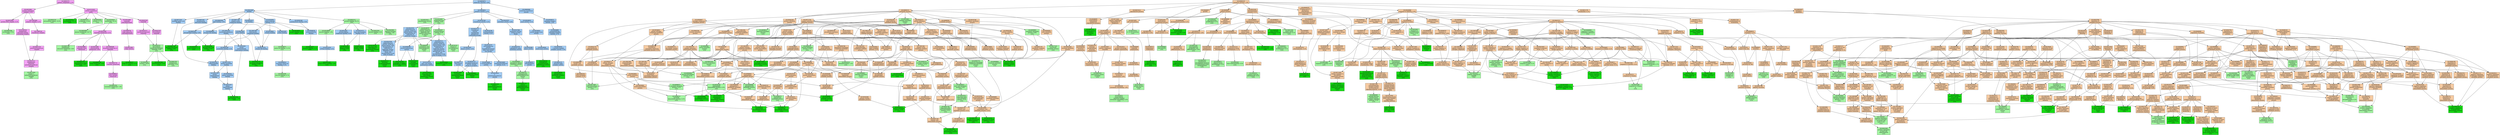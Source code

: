 digraph genescape {
"GO:0000137" [fillcolor="#17DA15", label="GO:0000137
Golgi cis cisterna: 0.1%
(1/5)", shape=box, style=filled];
"GO:0000139" [fillcolor="#17DA15", label="GO:0000139
Golgi membrane: 3.4%
(1/5)", shape=box, style=filled];
"GO:0000166" [fillcolor="#A2CDF6", label="GO:0000166
nucleotide binding: 0.3%", shape=box, style=filled];
"GO:0000280" [fillcolor="#F6CBA2", label="GO:0000280
nuclear division", shape=box, style=filled];
"GO:0000302" [fillcolor="#F6CBA2", label="GO:0000302
response to reactive
oxygen species", shape=box, style=filled];
"GO:0000786" [fillcolor="#A3F6A2", label="GO:0000786
nucleosome: 0.5%
(1/5)", shape=box, style=filled];
"GO:0001503" [fillcolor="#F6CBA2", label="GO:0001503
ossification: 0.4%", shape=box, style=filled];
"GO:0001523" [fillcolor="#F6CBA2", label="GO:0001523
retinoid metabolic
process: 0.1%", shape=box, style=filled];
"GO:0001558" [fillcolor="#F6CBA2", label="GO:0001558
regulation of cell
growth: 0.4%", shape=box, style=filled];
"GO:0001568" [fillcolor="#A3F6A2", label="GO:0001568
blood vessel
development: 0.2%
(1/5)", shape=box, style=filled];
"GO:0001654" [fillcolor="#F6CBA2", label="GO:0001654
eye development: 0.2%", shape=box, style=filled];
"GO:0001666" [fillcolor="#A3F6A2", label="GO:0001666
response to hypoxia: 0.9%
(1/5)", shape=box, style=filled];
"GO:0001676" [fillcolor="#A3F6A2", label="GO:0001676
long-chain fatty
acid metabolic
process: 0.1%
(1/5)", shape=box, style=filled];
"GO:0001727" [fillcolor="#A2CDF6", label="GO:0001727
lipid kinase
activity", shape=box, style=filled];
"GO:0001786" [fillcolor="#17DA15", label="GO:0001786
phosphatidylserine
binding: 0.4%
(1/5)", shape=box, style=filled];
"GO:0001817" [fillcolor="#F6CBA2", label="GO:0001817
regulation of
cytokine production: 0.3%", shape=box, style=filled];
"GO:0001819" [fillcolor="#F6CBA2", label="GO:0001819
positive regulation
of cytokine
production: 0.3%", shape=box, style=filled];
"GO:0001932" [fillcolor="#A3F6A2", label="GO:0001932
regulation of
protein
phosphorylation: 0.2%
(1/5)", shape=box, style=filled];
"GO:0001958" [fillcolor="#17DA15", label="GO:0001958
endochondral
ossification: 0.2%
(1/5)", shape=box, style=filled];
"GO:0002063" [fillcolor="#F6CBA2", label="GO:0002063
chondrocyte
development", shape=box, style=filled];
"GO:0002138" [fillcolor="#F6CBA2", label="GO:0002138
retinoic acid
biosynthetic process", shape=box, style=filled];
"GO:0002178" [fillcolor="#F5A2F6", label="GO:0002178
palmitoyltransferase
complex", shape=box, style=filled];
"GO:0002237" [fillcolor="#F6CBA2", label="GO:0002237
response to molecule
of bacterial origin", shape=box, style=filled];
"GO:0002244" [fillcolor="#A3F6A2", label="GO:0002244
hematopoietic
progenitor cell
differentiation: 0.4%
(1/5)", shape=box, style=filled];
"GO:0002682" [fillcolor="#F6CBA2", label="GO:0002682
regulation of immune
system process: 0.2%", shape=box, style=filled];
"GO:0002684" [fillcolor="#F6CBA2", label="GO:0002684
positive regulation
of immune system
process", shape=box, style=filled];
"GO:0002685" [fillcolor="#A3F6A2", label="GO:0002685
regulation of
leukocyte migration
(1/5)", shape=box, style=filled];
"GO:0002694" [fillcolor="#F6CBA2", label="GO:0002694
regulation of
leukocyte activation", shape=box, style=filled];
"GO:0002696" [fillcolor="#F6CBA2", label="GO:0002696
positive regulation
of leukocyte
activation", shape=box, style=filled];
"GO:0002697" [fillcolor="#F6CBA2", label="GO:0002697
regulation of immune
effector process", shape=box, style=filled];
"GO:0002699" [fillcolor="#F6CBA2", label="GO:0002699
positive regulation
of immune effector
process", shape=box, style=filled];
"GO:0002700" [fillcolor="#F6CBA2", label="GO:0002700
regulation of
production of
molecular mediator
of immune response", shape=box, style=filled];
"GO:0002702" [fillcolor="#F6CBA2", label="GO:0002702
positive regulation
of production of
molecular mediator
of immune response", shape=box, style=filled];
"GO:0002703" [fillcolor="#F6CBA2", label="GO:0002703
regulation of
leukocyte mediated
immunity", shape=box, style=filled];
"GO:0002718" [fillcolor="#F6CBA2", label="GO:0002718
regulation of
cytokine production
involved in immune
response", shape=box, style=filled];
"GO:0002720" [fillcolor="#A3F6A2", label="GO:0002720
positive regulation
of cytokine
production involved
in immune response
(1/5)", shape=box, style=filled];
"GO:0002790" [fillcolor="#F6CBA2", label="GO:0002790
peptide secretion", shape=box, style=filled];
"GO:0002886" [fillcolor="#F6CBA2", label="GO:0002886
regulation of
myeloid leukocyte
mediated immunity", shape=box, style=filled];
"GO:0002933" [fillcolor="#17DA15", label="GO:0002933
lipid hydroxylation
(1/5)", shape=box, style=filled];
"GO:0003376" [fillcolor="#17DA15", label="GO:0003376
sphingosine-1-
phosphate receptor
signaling pathway
(1/5)", shape=box, style=filled];
"GO:0003433" [fillcolor="#A3F6A2", label="GO:0003433
chondrocyte
development involved
in endochondral bone
morphogenesis
(1/5)", shape=box, style=filled];
"GO:0003674" [fillcolor="#A2CDF6", label="GO:0003674
molecular_function: 3.6%", shape=box, style=filled];
"GO:0003824" [fillcolor="#A2CDF6", label="GO:0003824
catalytic activity: 0.1%", shape=box, style=filled];
"GO:0004497" [fillcolor="#A3F6A2", label="GO:0004497
monooxygenase
activity: 0.2%
(1/5)", shape=box, style=filled];
"GO:0004620" [fillcolor="#A2CDF6", label="GO:0004620
phospholipase
activity", shape=box, style=filled];
"GO:0004758" [fillcolor="#17DA15", label="GO:0004758
serine C-
palmitoyltransferase
activity
(1/5)", shape=box, style=filled];
"GO:0004767" [fillcolor="#A3F6A2", label="GO:0004767
sphingomyelin
phosphodiesterase
activity
(1/5)", shape=box, style=filled];
"GO:0004888" [fillcolor="#A2CDF6", label="GO:0004888
transmembrane
signaling receptor
activity: 0.7%", shape=box, style=filled];
"GO:0004930" [fillcolor="#A2CDF6", label="GO:0004930
G protein-coupled
receptor activity: 3.5%", shape=box, style=filled];
"GO:0005488" [fillcolor="#A2CDF6", label="GO:0005488
binding", shape=box, style=filled];
"GO:0005506" [fillcolor="#A3F6A2", label="GO:0005506
iron ion binding: 0.7%
(1/5)", shape=box, style=filled];
"GO:0005515" [fillcolor="#A3F6A2", label="GO:0005515
protein binding: 64.2%
(3/5)", shape=box, style=filled];
"GO:0005524" [fillcolor="#17DA15", label="GO:0005524
ATP binding: 7.5%
(1/5)", shape=box, style=filled];
"GO:0005537" [fillcolor="#17DA15", label="GO:0005537
mannose binding: 0.1%
(1/5)", shape=box, style=filled];
"GO:0005543" [fillcolor="#A2CDF6", label="GO:0005543
phospholipid binding: 0.6%", shape=box, style=filled];
"GO:0005575" [fillcolor="#F5A2F6", label="GO:0005575
cellular_component: 2.1%", shape=box, style=filled];
"GO:0005576" [fillcolor="#A3F6A2", label="GO:0005576
extracellular region: 10.0%
(1/5)", shape=box, style=filled];
"GO:0005634" [fillcolor="#A3F6A2", label="GO:0005634
nucleus: 28.6%
(1/5)", shape=box, style=filled];
"GO:0005654" [fillcolor="#17DA15", label="GO:0005654
nucleoplasm: 19.7%
(1/5)", shape=box, style=filled];
"GO:0005737" [fillcolor="#A3F6A2", label="GO:0005737
cytoplasm: 25.9%
(2/5)", shape=box, style=filled];
"GO:0005739" [fillcolor="#17DA15", label="GO:0005739
mitochondrion: 6.9%
(1/5)", shape=box, style=filled];
"GO:0005743" [fillcolor="#17DA15", label="GO:0005743
mitochondrial inner
membrane: 2.4%
(2/5)", shape=box, style=filled];
"GO:0005765" [fillcolor="#A3F6A2", label="GO:0005765
lysosomal membrane: 1.9%
(1/5)", shape=box, style=filled];
"GO:0005774" [fillcolor="#F5A2F6", label="GO:0005774
vacuolar membrane", shape=box, style=filled];
"GO:0005783" [fillcolor="#A3F6A2", label="GO:0005783
endoplasmic
reticulum: 5.5%
(1/5)", shape=box, style=filled];
"GO:0005789" [fillcolor="#A3F6A2", label="GO:0005789
endoplasmic
reticulum membrane: 5.6%
(2/5)", shape=box, style=filled];
"GO:0005829" [fillcolor="#A3F6A2", label="GO:0005829
cytosol: 27.7%
(1/5)", shape=box, style=filled];
"GO:0005886" [fillcolor="#A3F6A2", label="GO:0005886
plasma membrane: 26.7%
(1/5)", shape=box, style=filled];
"GO:0006066" [fillcolor="#F6CBA2", label="GO:0006066
alcohol metabolic
process", shape=box, style=filled];
"GO:0006082" [fillcolor="#F6CBA2", label="GO:0006082
organic acid
metabolic process", shape=box, style=filled];
"GO:0006109" [fillcolor="#F6CBA2", label="GO:0006109
regulation of
carbohydrate
metabolic process", shape=box, style=filled];
"GO:0006139" [fillcolor="#F6CBA2", label="GO:0006139
nucleobase-
containing compound
metabolic process: 0.2%", shape=box, style=filled];
"GO:0006140" [fillcolor="#F6CBA2", label="GO:0006140
regulation of
nucleotide metabolic
process", shape=box, style=filled];
"GO:0006259" [fillcolor="#F6CBA2", label="GO:0006259
DNA metabolic
process: 0.1%", shape=box, style=filled];
"GO:0006325" [fillcolor="#F6CBA2", label="GO:0006325
chromatin
organization: 0.8%", shape=box, style=filled];
"GO:0006338" [fillcolor="#F6CBA2", label="GO:0006338
chromatin remodeling: 1.6%", shape=box, style=filled];
"GO:0006629" [fillcolor="#F6CBA2", label="GO:0006629
lipid metabolic
process: 0.9%", shape=box, style=filled];
"GO:0006631" [fillcolor="#A3F6A2", label="GO:0006631
fatty acid metabolic
process: 0.4%
(1/5)", shape=box, style=filled];
"GO:0006633" [fillcolor="#F6CBA2", label="GO:0006633
fatty acid
biosynthetic process: 0.2%", shape=box, style=filled];
"GO:0006643" [fillcolor="#F6CBA2", label="GO:0006643
membrane lipid
metabolic process", shape=box, style=filled];
"GO:0006644" [fillcolor="#F6CBA2", label="GO:0006644
phospholipid
metabolic process: 0.3%", shape=box, style=filled];
"GO:0006665" [fillcolor="#F6CBA2", label="GO:0006665
sphingolipid
metabolic process", shape=box, style=filled];
"GO:0006667" [fillcolor="#F6CBA2", label="GO:0006667
sphinganine
metabolic process", shape=box, style=filled];
"GO:0006668" [fillcolor="#F6CBA2", label="GO:0006668
sphinganine-1-
phosphate metabolic
process", shape=box, style=filled];
"GO:0006669" [fillcolor="#17DA15", label="GO:0006669
sphinganine-1-
phosphate
biosynthetic process
(1/5)", shape=box, style=filled];
"GO:0006670" [fillcolor="#A3F6A2", label="GO:0006670
sphingosine
metabolic process
(1/5)", shape=box, style=filled];
"GO:0006672" [fillcolor="#A3F6A2", label="GO:0006672
ceramide metabolic
process: 0.1%
(1/5)", shape=box, style=filled];
"GO:0006684" [fillcolor="#A3F6A2", label="GO:0006684
sphingomyelin
metabolic process
(1/5)", shape=box, style=filled];
"GO:0006685" [fillcolor="#17DA15", label="GO:0006685
sphingomyelin
catabolic process
(1/5)", shape=box, style=filled];
"GO:0006686" [fillcolor="#17DA15", label="GO:0006686
sphingomyelin
biosynthetic process
(1/5)", shape=box, style=filled];
"GO:0006690" [fillcolor="#F6CBA2", label="GO:0006690
icosanoid metabolic
process", shape=box, style=filled];
"GO:0006694" [fillcolor="#A3F6A2", label="GO:0006694
steroid biosynthetic
process: 0.1%
(1/5)", shape=box, style=filled];
"GO:0006720" [fillcolor="#F6CBA2", label="GO:0006720
isoprenoid metabolic
process", shape=box, style=filled];
"GO:0006721" [fillcolor="#F6CBA2", label="GO:0006721
terpenoid metabolic
process", shape=box, style=filled];
"GO:0006725" [fillcolor="#F6CBA2", label="GO:0006725
cellular aromatic
compound metabolic
process", shape=box, style=filled];
"GO:0006766" [fillcolor="#F6CBA2", label="GO:0006766
vitamin metabolic
process", shape=box, style=filled];
"GO:0006775" [fillcolor="#F6CBA2", label="GO:0006775
fat-soluble vitamin
metabolic process", shape=box, style=filled];
"GO:0006778" [fillcolor="#A3F6A2", label="GO:0006778
porphyrin-containing
compound metabolic
process
(1/5)", shape=box, style=filled];
"GO:0006793" [fillcolor="#F6CBA2", label="GO:0006793
phosphorus metabolic
process", shape=box, style=filled];
"GO:0006796" [fillcolor="#F6CBA2", label="GO:0006796
phosphate-containing
compound metabolic
process", shape=box, style=filled];
"GO:0006805" [fillcolor="#A3F6A2", label="GO:0006805
xenobiotic metabolic
process: 0.6%
(1/5)", shape=box, style=filled];
"GO:0006807" [fillcolor="#F6CBA2", label="GO:0006807
nitrogen compound
metabolic process", shape=box, style=filled];
"GO:0006810" [fillcolor="#F6CBA2", label="GO:0006810
transport: 0.1%", shape=box, style=filled];
"GO:0006950" [fillcolor="#F6CBA2", label="GO:0006950
response to stress", shape=box, style=filled];
"GO:0006979" [fillcolor="#F6CBA2", label="GO:0006979
response to
oxidative stress: 0.6%", shape=box, style=filled];
"GO:0006996" [fillcolor="#F6CBA2", label="GO:0006996
organelle
organization", shape=box, style=filled];
"GO:0007088" [fillcolor="#F6CBA2", label="GO:0007088
regulation of
mitotic nuclear
division: 0.1%", shape=box, style=filled];
"GO:0007165" [fillcolor="#F6CBA2", label="GO:0007165
signal transduction: 5.7%", shape=box, style=filled];
"GO:0007166" [fillcolor="#F6CBA2", label="GO:0007166
cell surface
receptor signaling
pathway: 1.5%", shape=box, style=filled];
"GO:0007167" [fillcolor="#F6CBA2", label="GO:0007167
enzyme-linked
receptor protein
signaling pathway", shape=box, style=filled];
"GO:0007169" [fillcolor="#F6CBA2", label="GO:0007169
transmembrane
receptor protein
tyrosine kinase
signaling pathway: 0.5%", shape=box, style=filled];
"GO:0007178" [fillcolor="#F6CBA2", label="GO:0007178
transmembrane
receptor protein
serine/threonine
kinase signaling
pathway", shape=box, style=filled];
"GO:0007186" [fillcolor="#F6CBA2", label="GO:0007186
G protein-coupled
receptor signaling
pathway: 4.8%", shape=box, style=filled];
"GO:0007346" [fillcolor="#F6CBA2", label="GO:0007346
regulation of
mitotic cell cycle: 0.3%", shape=box, style=filled];
"GO:0007420" [fillcolor="#17DA15", label="GO:0007420
brain development: 1.0%
(1/5)", shape=box, style=filled];
"GO:0007423" [fillcolor="#F6CBA2", label="GO:0007423
sensory organ
development: 0.1%", shape=box, style=filled];
"GO:0007584" [fillcolor="#F6CBA2", label="GO:0007584
response to nutrient: 0.3%", shape=box, style=filled];
"GO:0008081" [fillcolor="#A3F6A2", label="GO:0008081
phosphoric diester
hydrolase activity
(1/5)", shape=box, style=filled];
"GO:0008150" [fillcolor="#F6CBA2", label="GO:0008150
biological_process: 2.9%", shape=box, style=filled];
"GO:0008152" [fillcolor="#F6CBA2", label="GO:0008152
metabolic process", shape=box, style=filled];
"GO:0008202" [fillcolor="#A3F6A2", label="GO:0008202
steroid metabolic
process: 0.2%
(1/5)", shape=box, style=filled];
"GO:0008210" [fillcolor="#A3F6A2", label="GO:0008210
estrogen metabolic
process: 0.2%
(1/5)", shape=box, style=filled];
"GO:0008283" [fillcolor="#A3F6A2", label="GO:0008283
cell population
proliferation: 0.7%
(1/5)", shape=box, style=filled];
"GO:0008284" [fillcolor="#A3F6A2", label="GO:0008284
positive regulation
of cell population
proliferation: 2.4%
(1/5)", shape=box, style=filled];
"GO:0008289" [fillcolor="#A2CDF6", label="GO:0008289
lipid binding: 0.8%", shape=box, style=filled];
"GO:0008299" [fillcolor="#F6CBA2", label="GO:0008299
isoprenoid
biosynthetic process", shape=box, style=filled];
"GO:0008391" [fillcolor="#A3F6A2", label="GO:0008391
arachidonic acid
monooxygenase
activity
(1/5)", shape=box, style=filled];
"GO:0008395" [fillcolor="#A2CDF6", label="GO:0008395
steroid hydroxylase
activity", shape=box, style=filled];
"GO:0008481" [fillcolor="#17DA15", label="GO:0008481
sphinganine kinase
activity
(1/5)", shape=box, style=filled];
"GO:0008610" [fillcolor="#F6CBA2", label="GO:0008610
lipid biosynthetic
process", shape=box, style=filled];
"GO:0008643" [fillcolor="#F6CBA2", label="GO:0008643
carbohydrate
transport: 0.1%", shape=box, style=filled];
"GO:0008654" [fillcolor="#F6CBA2", label="GO:0008654
phospholipid
biosynthetic process: 0.1%", shape=box, style=filled];
"GO:0009056" [fillcolor="#F6CBA2", label="GO:0009056
catabolic process", shape=box, style=filled];
"GO:0009058" [fillcolor="#F6CBA2", label="GO:0009058
biosynthetic process", shape=box, style=filled];
"GO:0009059" [fillcolor="#F6CBA2", label="GO:0009059
macromolecule
biosynthetic process", shape=box, style=filled];
"GO:0009308" [fillcolor="#A3F6A2", label="GO:0009308
amine metabolic
process
(1/5)", shape=box, style=filled];
"GO:0009395" [fillcolor="#F6CBA2", label="GO:0009395
phospholipid
catabolic process", shape=box, style=filled];
"GO:0009404" [fillcolor="#F6CBA2", label="GO:0009404
toxin metabolic
process", shape=box, style=filled];
"GO:0009605" [fillcolor="#F6CBA2", label="GO:0009605
response to external
stimulus", shape=box, style=filled];
"GO:0009607" [fillcolor="#F6CBA2", label="GO:0009607
response to biotic
stimulus", shape=box, style=filled];
"GO:0009624" [fillcolor="#17DA15", label="GO:0009624
response to nematode
(1/5)", shape=box, style=filled];
"GO:0009628" [fillcolor="#F6CBA2", label="GO:0009628
response to abiotic
stimulus", shape=box, style=filled];
"GO:0009635" [fillcolor="#17DA15", label="GO:0009635
response to
herbicide
(1/5)", shape=box, style=filled];
"GO:0009636" [fillcolor="#F6CBA2", label="GO:0009636
response to toxic
substance: 0.4%", shape=box, style=filled];
"GO:0009653" [fillcolor="#F6CBA2", label="GO:0009653
anatomical structure
morphogenesis: 0.6%", shape=box, style=filled];
"GO:0009692" [fillcolor="#A3F6A2", label="GO:0009692
ethylene metabolic
process
(1/5)", shape=box, style=filled];
"GO:0009698" [fillcolor="#F6CBA2", label="GO:0009698
phenylpropanoid
metabolic process", shape=box, style=filled];
"GO:0009719" [fillcolor="#F6CBA2", label="GO:0009719
response to
endogenous stimulus", shape=box, style=filled];
"GO:0009804" [fillcolor="#A3F6A2", label="GO:0009804
coumarin metabolic
process
(1/5)", shape=box, style=filled];
"GO:0009812" [fillcolor="#A3F6A2", label="GO:0009812
flavonoid metabolic
process
(1/5)", shape=box, style=filled];
"GO:0009887" [fillcolor="#F6CBA2", label="GO:0009887
animal organ
morphogenesis: 0.6%", shape=box, style=filled];
"GO:0009888" [fillcolor="#F6CBA2", label="GO:0009888
tissue development", shape=box, style=filled];
"GO:0009889" [fillcolor="#F6CBA2", label="GO:0009889
regulation of
biosynthetic process", shape=box, style=filled];
"GO:0009890" [fillcolor="#F6CBA2", label="GO:0009890
negative regulation
of biosynthetic
process", shape=box, style=filled];
"GO:0009891" [fillcolor="#F6CBA2", label="GO:0009891
positive regulation
of biosynthetic
process", shape=box, style=filled];
"GO:0009892" [fillcolor="#F6CBA2", label="GO:0009892
negative regulation
of metabolic process", shape=box, style=filled];
"GO:0009893" [fillcolor="#F6CBA2", label="GO:0009893
positive regulation
of metabolic process", shape=box, style=filled];
"GO:0009894" [fillcolor="#F6CBA2", label="GO:0009894
regulation of
catabolic process", shape=box, style=filled];
"GO:0009896" [fillcolor="#F6CBA2", label="GO:0009896
positive regulation
of catabolic process", shape=box, style=filled];
"GO:0009914" [fillcolor="#F6CBA2", label="GO:0009914
hormone transport", shape=box, style=filled];
"GO:0009966" [fillcolor="#F6CBA2", label="GO:0009966
regulation of signal
transduction: 0.2%", shape=box, style=filled];
"GO:0009967" [fillcolor="#F6CBA2", label="GO:0009967
positive regulation
of signal
transduction", shape=box, style=filled];
"GO:0009987" [fillcolor="#F6CBA2", label="GO:0009987
cellular process", shape=box, style=filled];
"GO:0009991" [fillcolor="#F6CBA2", label="GO:0009991
response to
extracellular
stimulus", shape=box, style=filled];
"GO:0010033" [fillcolor="#F6CBA2", label="GO:0010033
response to organic
substance: 0.1%", shape=box, style=filled];
"GO:0010035" [fillcolor="#F6CBA2", label="GO:0010035
response to
inorganic substance", shape=box, style=filled];
"GO:0010038" [fillcolor="#F6CBA2", label="GO:0010038
response to metal
ion", shape=box, style=filled];
"GO:0010039" [fillcolor="#F6CBA2", label="GO:0010039
response to iron ion", shape=box, style=filled];
"GO:0010041" [fillcolor="#A3F6A2", label="GO:0010041
response to
iron(III) ion
(1/5)", shape=box, style=filled];
"GO:0010155" [fillcolor="#F6CBA2", label="GO:0010155
regulation of proton
transport", shape=box, style=filled];
"GO:0010243" [fillcolor="#F6CBA2", label="GO:0010243
response to
organonitrogen
compound", shape=box, style=filled];
"GO:0010468" [fillcolor="#F6CBA2", label="GO:0010468
regulation of gene
expression: 0.9%", shape=box, style=filled];
"GO:0010506" [fillcolor="#F6CBA2", label="GO:0010506
regulation of
autophagy: 0.4%", shape=box, style=filled];
"GO:0010508" [fillcolor="#F6CBA2", label="GO:0010508
positive regulation
of autophagy: 0.4%", shape=box, style=filled];
"GO:0010556" [fillcolor="#F6CBA2", label="GO:0010556
regulation of
macromolecule
biosynthetic process", shape=box, style=filled];
"GO:0010557" [fillcolor="#F6CBA2", label="GO:0010557
positive regulation
of macromolecule
biosynthetic process", shape=box, style=filled];
"GO:0010558" [fillcolor="#F6CBA2", label="GO:0010558
negative regulation
of macromolecule
biosynthetic process", shape=box, style=filled];
"GO:0010564" [fillcolor="#F6CBA2", label="GO:0010564
regulation of cell
cycle process", shape=box, style=filled];
"GO:0010604" [fillcolor="#F6CBA2", label="GO:0010604
positive regulation
of macromolecule
metabolic process", shape=box, style=filled];
"GO:0010605" [fillcolor="#F6CBA2", label="GO:0010605
negative regulation
of macromolecule
metabolic process", shape=box, style=filled];
"GO:0010628" [fillcolor="#F6CBA2", label="GO:0010628
positive regulation
of gene expression: 2.3%", shape=box, style=filled];
"GO:0010638" [fillcolor="#F6CBA2", label="GO:0010638
positive regulation
of organelle
organization", shape=box, style=filled];
"GO:0010646" [fillcolor="#F6CBA2", label="GO:0010646
regulation of cell
communication", shape=box, style=filled];
"GO:0010647" [fillcolor="#F6CBA2", label="GO:0010647
positive regulation
of cell
communication", shape=box, style=filled];
"GO:0010817" [fillcolor="#F6CBA2", label="GO:0010817
regulation of
hormone levels", shape=box, style=filled];
"GO:0010959" [fillcolor="#F6CBA2", label="GO:0010959
regulation of metal
ion transport", shape=box, style=filled];
"GO:0014070" [fillcolor="#F6CBA2", label="GO:0014070
response to organic
cyclic compound: 0.3%", shape=box, style=filled];
"GO:0015774" [fillcolor="#A3F6A2", label="GO:0015774
polysaccharide
transport
(1/5)", shape=box, style=filled];
"GO:0015833" [fillcolor="#F6CBA2", label="GO:0015833
peptide transport", shape=box, style=filled];
"GO:0016020" [fillcolor="#A3F6A2", label="GO:0016020
membrane: 16.5%
(1/5)", shape=box, style=filled];
"GO:0016042" [fillcolor="#F6CBA2", label="GO:0016042
lipid catabolic
process: 0.3%", shape=box, style=filled];
"GO:0016043" [fillcolor="#F6CBA2", label="GO:0016043
cellular component
organization", shape=box, style=filled];
"GO:0016053" [fillcolor="#F6CBA2", label="GO:0016053
organic acid
biosynthetic process", shape=box, style=filled];
"GO:0016101" [fillcolor="#F6CBA2", label="GO:0016101
diterpenoid
metabolic process", shape=box, style=filled];
"GO:0016102" [fillcolor="#F6CBA2", label="GO:0016102
diterpenoid
biosynthetic process", shape=box, style=filled];
"GO:0016114" [fillcolor="#F6CBA2", label="GO:0016114
terpenoid
biosynthetic process", shape=box, style=filled];
"GO:0016239" [fillcolor="#F6CBA2", label="GO:0016239
positive regulation
of macroautophagy: 0.2%", shape=box, style=filled];
"GO:0016241" [fillcolor="#F6CBA2", label="GO:0016241
regulation of
macroautophagy: 0.3%", shape=box, style=filled];
"GO:0016298" [fillcolor="#A2CDF6", label="GO:0016298
lipase activity", shape=box, style=filled];
"GO:0016301" [fillcolor="#A2CDF6", label="GO:0016301
kinase activity: 0.3%", shape=box, style=filled];
"GO:0016310" [fillcolor="#A3F6A2", label="GO:0016310
phosphorylation: 1.5%
(1/5)", shape=box, style=filled];
"GO:0016408" [fillcolor="#A2CDF6", label="GO:0016408
C-acyltransferase
activity", shape=box, style=filled];
"GO:0016409" [fillcolor="#A2CDF6", label="GO:0016409
palmitoyltransferase
activity: 0.1%", shape=box, style=filled];
"GO:0016454" [fillcolor="#A2CDF6", label="GO:0016454
C-
palmitoyltransferase
activity", shape=box, style=filled];
"GO:0016491" [fillcolor="#A3F6A2", label="GO:0016491
oxidoreductase
activity: 0.4%
(1/5)", shape=box, style=filled];
"GO:0016679" [fillcolor="#A3F6A2", label="GO:0016679
oxidoreductase
activity, acting on
diphenols and
related substances
as donors
(1/5)", shape=box, style=filled];
"GO:0016705" [fillcolor="#A2CDF6", label="GO:0016705
oxidoreductase
activity, acting on
paired donors, with
incorporation or
reduction of
molecular oxygen", shape=box, style=filled];
"GO:0016709" [fillcolor="#A2CDF6", label="GO:0016709
oxidoreductase
activity, acting on
paired donors, with
incorporation or
reduction of
molecular oxygen,
NAD(P)H as one
donor, and
incorporation of one
atom of oxygen", shape=box, style=filled];
"GO:0016711" [fillcolor="#17DA15", label="GO:0016711
flavonoid
3'-monooxygenase
activity
(1/5)", shape=box, style=filled];
"GO:0016712" [fillcolor="#A2CDF6", label="GO:0016712
oxidoreductase
activity, acting on
paired donors, with
incorporation or
reduction of
molecular oxygen,
reduced flavin or
flavoprotein as one
donor, and
incorporation of one
atom of oxygen: 0.1%", shape=box, style=filled];
"GO:0016740" [fillcolor="#A2CDF6", label="GO:0016740
transferase activity: 0.2%", shape=box, style=filled];
"GO:0016746" [fillcolor="#A2CDF6", label="GO:0016746
acyltransferase
activity: 0.1%", shape=box, style=filled];
"GO:0016747" [fillcolor="#A2CDF6", label="GO:0016747
acyltransferase
activity,
transferring groups
other than amino-
acyl groups", shape=box, style=filled];
"GO:0016772" [fillcolor="#A2CDF6", label="GO:0016772
transferase
activity,
transferring
phosphorus-
containing groups", shape=box, style=filled];
"GO:0016773" [fillcolor="#A2CDF6", label="GO:0016773
phosphotransferase
activity, alcohol
group as acceptor", shape=box, style=filled];
"GO:0016787" [fillcolor="#A2CDF6", label="GO:0016787
hydrolase activity: 0.4%", shape=box, style=filled];
"GO:0016788" [fillcolor="#A2CDF6", label="GO:0016788
hydrolase activity,
acting on ester
bonds", shape=box, style=filled];
"GO:0016829" [fillcolor="#A2CDF6", label="GO:0016829
lyase activity: 0.1%", shape=box, style=filled];
"GO:0016835" [fillcolor="#A2CDF6", label="GO:0016835
carbon-oxygen lyase
activity", shape=box, style=filled];
"GO:0016836" [fillcolor="#A2CDF6", label="GO:0016836
hydro-lyase activity", shape=box, style=filled];
"GO:0017050" [fillcolor="#17DA15", label="GO:0017050
D-erythro-
sphingosine kinase
activity
(1/5)", shape=box, style=filled];
"GO:0017059" [fillcolor="#A3F6A2", label="GO:0017059
serine C-
palmitoyltransferase
complex
(1/5)", shape=box, style=filled];
"GO:0017076" [fillcolor="#A2CDF6", label="GO:0017076
purine nucleotide
binding", shape=box, style=filled];
"GO:0017143" [fillcolor="#A3F6A2", label="GO:0017143
insecticide
metabolic process
(1/5)", shape=box, style=filled];
"GO:0017157" [fillcolor="#F6CBA2", label="GO:0017157
regulation of
exocytosis: 0.2%", shape=box, style=filled];
"GO:0018130" [fillcolor="#F6CBA2", label="GO:0018130
heterocycle
biosynthetic process", shape=box, style=filled];
"GO:0018894" [fillcolor="#F6CBA2", label="GO:0018894
dibenzo-p-dioxin
metabolic process", shape=box, style=filled];
"GO:0019216" [fillcolor="#F6CBA2", label="GO:0019216
regulation of lipid
metabolic process: 0.2%", shape=box, style=filled];
"GO:0019219" [fillcolor="#F6CBA2", label="GO:0019219
regulation of
nucleobase-
containing compound
metabolic process", shape=box, style=filled];
"GO:0019220" [fillcolor="#F6CBA2", label="GO:0019220
regulation of
phosphate metabolic
process", shape=box, style=filled];
"GO:0019222" [fillcolor="#F6CBA2", label="GO:0019222
regulation of
metabolic process: 0.1%", shape=box, style=filled];
"GO:0019341" [fillcolor="#17DA15", label="GO:0019341
dibenzo-p-dioxin
catabolic process
(1/5)", shape=box, style=filled];
"GO:0019369" [fillcolor="#F6CBA2", label="GO:0019369
arachidonic acid
metabolic process: 0.2%", shape=box, style=filled];
"GO:0019373" [fillcolor="#17DA15", label="GO:0019373
epoxygenase P450
pathway: 0.1%
(1/5)", shape=box, style=filled];
"GO:0019438" [fillcolor="#F6CBA2", label="GO:0019438
aromatic compound
biosynthetic process", shape=box, style=filled];
"GO:0019439" [fillcolor="#F6CBA2", label="GO:0019439
aromatic compound
catabolic process", shape=box, style=filled];
"GO:0019637" [fillcolor="#F6CBA2", label="GO:0019637
organophosphate
metabolic process", shape=box, style=filled];
"GO:0019748" [fillcolor="#F6CBA2", label="GO:0019748
secondary metabolic
process", shape=box, style=filled];
"GO:0019751" [fillcolor="#F6CBA2", label="GO:0019751
polyol metabolic
process", shape=box, style=filled];
"GO:0019752" [fillcolor="#F6CBA2", label="GO:0019752
carboxylic acid
metabolic process", shape=box, style=filled];
"GO:0019825" [fillcolor="#17DA15", label="GO:0019825
oxygen binding: 0.2%
(1/5)", shape=box, style=filled];
"GO:0019842" [fillcolor="#A2CDF6", label="GO:0019842
vitamin binding", shape=box, style=filled];
"GO:0019866" [fillcolor="#F5A2F6", label="GO:0019866
organelle inner
membrane", shape=box, style=filled];
"GO:0019899" [fillcolor="#A3F6A2", label="GO:0019899
enzyme binding: 1.8%
(1/5)", shape=box, style=filled];
"GO:0020037" [fillcolor="#17DA15", label="GO:0020037
heme binding: 0.7%
(1/5)", shape=box, style=filled];
"GO:0022402" [fillcolor="#F6CBA2", label="GO:0022402
cell cycle process", shape=box, style=filled];
"GO:0022414" [fillcolor="#F6CBA2", label="GO:0022414
reproductive process", shape=box, style=filled];
"GO:0022607" [fillcolor="#F6CBA2", label="GO:0022607
cellular component
assembly", shape=box, style=filled];
"GO:0022898" [fillcolor="#F6CBA2", label="GO:0022898
regulation of
transmembrane
transporter activity", shape=box, style=filled];
"GO:0023051" [fillcolor="#F6CBA2", label="GO:0023051
regulation of
signaling", shape=box, style=filled];
"GO:0023056" [fillcolor="#F6CBA2", label="GO:0023056
positive regulation
of signaling", shape=box, style=filled];
"GO:0023061" [fillcolor="#F6CBA2", label="GO:0023061
signal release", shape=box, style=filled];
"GO:0030072" [fillcolor="#A3F6A2", label="GO:0030072
peptide hormone
secretion
(1/5)", shape=box, style=filled];
"GO:0030148" [fillcolor="#A3F6A2", label="GO:0030148
sphingolipid
biosynthetic process: 0.3%
(2/5)", shape=box, style=filled];
"GO:0030149" [fillcolor="#F6CBA2", label="GO:0030149
sphingolipid
catabolic process", shape=box, style=filled];
"GO:0030154" [fillcolor="#F6CBA2", label="GO:0030154
cell differentiation: 3.0%", shape=box, style=filled];
"GO:0030170" [fillcolor="#17DA15", label="GO:0030170
pyridoxal phosphate
binding: 0.3%
(1/5)", shape=box, style=filled];
"GO:0030198" [fillcolor="#F6CBA2", label="GO:0030198
extracellular matrix
organization: 0.8%", shape=box, style=filled];
"GO:0030246" [fillcolor="#A2CDF6", label="GO:0030246
carbohydrate binding: 0.9%", shape=box, style=filled];
"GO:0030258" [fillcolor="#F6CBA2", label="GO:0030258
lipid modification", shape=box, style=filled];
"GO:0030282" [fillcolor="#A3F6A2", label="GO:0030282
bone mineralization: 0.3%
(1/5)", shape=box, style=filled];
"GO:0030308" [fillcolor="#A3F6A2", label="GO:0030308
negative regulation
of cell growth: 0.6%
(1/5)", shape=box, style=filled];
"GO:0030334" [fillcolor="#F6CBA2", label="GO:0030334
regulation of cell
migration: 0.5%", shape=box, style=filled];
"GO:0030509" [fillcolor="#17DA15", label="GO:0030509
BMP signaling
pathway: 0.4%
(1/5)", shape=box, style=filled];
"GO:0030544" [fillcolor="#17DA15", label="GO:0030544
Hsp70 protein
binding: 0.3%
(1/5)", shape=box, style=filled];
"GO:0030554" [fillcolor="#A2CDF6", label="GO:0030554
adenyl nucleotide
binding", shape=box, style=filled];
"GO:0030808" [fillcolor="#F6CBA2", label="GO:0030808
regulation of
nucleotide
biosynthetic process", shape=box, style=filled];
"GO:0030855" [fillcolor="#F6CBA2", label="GO:0030855
epithelial cell
differentiation: 0.5%", shape=box, style=filled];
"GO:0031072" [fillcolor="#A2CDF6", label="GO:0031072
heat shock protein
binding: 0.3%", shape=box, style=filled];
"GO:0031090" [fillcolor="#F5A2F6", label="GO:0031090
organelle membrane: 0.1%", shape=box, style=filled];
"GO:0031211" [fillcolor="#F5A2F6", label="GO:0031211
endoplasmic
reticulum
palmitoyltransferase
complex", shape=box, style=filled];
"GO:0031214" [fillcolor="#F6CBA2", label="GO:0031214
biomineral tissue
development: 0.1%", shape=box, style=filled];
"GO:0031267" [fillcolor="#17DA15", label="GO:0031267
small GTPase binding: 1.4%
(1/5)", shape=box, style=filled];
"GO:0031323" [fillcolor="#F6CBA2", label="GO:0031323
regulation of
cellular metabolic
process", shape=box, style=filled];
"GO:0031324" [fillcolor="#F6CBA2", label="GO:0031324
negative regulation
of cellular
metabolic process", shape=box, style=filled];
"GO:0031325" [fillcolor="#F6CBA2", label="GO:0031325
positive regulation
of cellular
metabolic process", shape=box, style=filled];
"GO:0031326" [fillcolor="#F6CBA2", label="GO:0031326
regulation of
cellular
biosynthetic process", shape=box, style=filled];
"GO:0031327" [fillcolor="#F6CBA2", label="GO:0031327
negative regulation
of cellular
biosynthetic process", shape=box, style=filled];
"GO:0031328" [fillcolor="#F6CBA2", label="GO:0031328
positive regulation
of cellular
biosynthetic process", shape=box, style=filled];
"GO:0031329" [fillcolor="#F6CBA2", label="GO:0031329
regulation of
cellular catabolic
process", shape=box, style=filled];
"GO:0031331" [fillcolor="#F6CBA2", label="GO:0031331
positive regulation
of cellular
catabolic process", shape=box, style=filled];
"GO:0031399" [fillcolor="#F6CBA2", label="GO:0031399
regulation of
protein modification
process", shape=box, style=filled];
"GO:0031667" [fillcolor="#F6CBA2", label="GO:0031667
response to nutrient
levels: 0.2%", shape=box, style=filled];
"GO:0031966" [fillcolor="#F5A2F6", label="GO:0031966
mitochondrial
membrane: 0.8%", shape=box, style=filled];
"GO:0031984" [fillcolor="#F5A2F6", label="GO:0031984
organelle
subcompartment", shape=box, style=filled];
"GO:0031985" [fillcolor="#F5A2F6", label="GO:0031985
Golgi cisterna", shape=box, style=filled];
"GO:0032026" [fillcolor="#F6CBA2", label="GO:0032026
response to
magnesium ion", shape=box, style=filled];
"GO:0032094" [fillcolor="#A3F6A2", label="GO:0032094
response to food: 0.1%
(1/5)", shape=box, style=filled];
"GO:0032409" [fillcolor="#F6CBA2", label="GO:0032409
regulation of
transporter activity", shape=box, style=filled];
"GO:0032412" [fillcolor="#F6CBA2", label="GO:0032412
regulation of
monoatomic ion
transmembrane
transporter activity", shape=box, style=filled];
"GO:0032451" [fillcolor="#A3F6A2", label="GO:0032451
demethylase activity
(1/5)", shape=box, style=filled];
"GO:0032496" [fillcolor="#A3F6A2", label="GO:0032496
response to
lipopolysaccharide: 0.7%
(1/5)", shape=box, style=filled];
"GO:0032501" [fillcolor="#F6CBA2", label="GO:0032501
multicellular
organismal process", shape=box, style=filled];
"GO:0032502" [fillcolor="#F6CBA2", label="GO:0032502
developmental
process: 0.1%", shape=box, style=filled];
"GO:0032553" [fillcolor="#A2CDF6", label="GO:0032553
ribonucleotide
binding", shape=box, style=filled];
"GO:0032555" [fillcolor="#A2CDF6", label="GO:0032555
purine
ribonucleotide
binding", shape=box, style=filled];
"GO:0032559" [fillcolor="#A2CDF6", label="GO:0032559
adenyl
ribonucleotide
binding", shape=box, style=filled];
"GO:0032656" [fillcolor="#F6CBA2", label="GO:0032656
regulation of
interleukin-13
production", shape=box, style=filled];
"GO:0032675" [fillcolor="#F6CBA2", label="GO:0032675
regulation of
interleukin-6
production", shape=box, style=filled];
"GO:0032680" [fillcolor="#F6CBA2", label="GO:0032680
regulation of tumor
necrosis factor
production", shape=box, style=filled];
"GO:0032736" [fillcolor="#17DA15", label="GO:0032736
positive regulation
of interleukin-13
production
(1/5)", shape=box, style=filled];
"GO:0032755" [fillcolor="#17DA15", label="GO:0032755
positive regulation
of interleukin-6
production: 0.5%
(1/5)", shape=box, style=filled];
"GO:0032760" [fillcolor="#17DA15", label="GO:0032760
positive regulation
of tumor necrosis
factor production: 0.5%
(1/5)", shape=box, style=filled];
"GO:0032787" [fillcolor="#F6CBA2", label="GO:0032787
monocarboxylic acid
metabolic process", shape=box, style=filled];
"GO:0032879" [fillcolor="#F6CBA2", label="GO:0032879
regulation of
localization", shape=box, style=filled];
"GO:0032881" [fillcolor="#F6CBA2", label="GO:0032881
regulation of
polysaccharide
metabolic process", shape=box, style=filled];
"GO:0032885" [fillcolor="#F6CBA2", label="GO:0032885
regulation of
polysaccharide
biosynthetic process", shape=box, style=filled];
"GO:0032940" [fillcolor="#F6CBA2", label="GO:0032940
secretion by cell", shape=box, style=filled];
"GO:0032963" [fillcolor="#A3F6A2", label="GO:0032963
collagen metabolic
process
(1/5)", shape=box, style=filled];
"GO:0032991" [fillcolor="#F5A2F6", label="GO:0032991
protein-containing
complex: 3.1%", shape=box, style=filled];
"GO:0032993" [fillcolor="#F5A2F6", label="GO:0032993
protein-DNA complex: 0.2%", shape=box, style=filled];
"GO:0033003" [fillcolor="#F6CBA2", label="GO:0033003
regulation of mast
cell activation", shape=box, style=filled];
"GO:0033005" [fillcolor="#F6CBA2", label="GO:0033005
positive regulation
of mast cell
activation", shape=box, style=filled];
"GO:0033006" [fillcolor="#F6CBA2", label="GO:0033006
regulation of mast
cell activation
involved in immune
response", shape=box, style=filled];
"GO:0033008" [fillcolor="#17DA15", label="GO:0033008
positive regulation
of mast cell
activation involved
in immune response
(1/5)", shape=box, style=filled];
"GO:0033013" [fillcolor="#F6CBA2", label="GO:0033013
tetrapyrrole
metabolic process", shape=box, style=filled];
"GO:0033043" [fillcolor="#F6CBA2", label="GO:0033043
regulation of
organelle
organization", shape=box, style=filled];
"GO:0033189" [fillcolor="#A3F6A2", label="GO:0033189
response to vitamin
A
(1/5)", shape=box, style=filled];
"GO:0033273" [fillcolor="#F6CBA2", label="GO:0033273
response to vitamin", shape=box, style=filled];
"GO:0033554" [fillcolor="#F6CBA2", label="GO:0033554
cellular response to
stress", shape=box, style=filled];
"GO:0033559" [fillcolor="#F6CBA2", label="GO:0033559
unsaturated fatty
acid metabolic
process", shape=box, style=filled];
"GO:0033993" [fillcolor="#F6CBA2", label="GO:0033993
response to lipid", shape=box, style=filled];
"GO:0034097" [fillcolor="#F6CBA2", label="GO:0034097
response to cytokine: 0.2%", shape=box, style=filled];
"GO:0034248" [fillcolor="#F6CBA2", label="GO:0034248
regulation of amide
metabolic process", shape=box, style=filled];
"GO:0034250" [fillcolor="#F6CBA2", label="GO:0034250
positive regulation
of amide metabolic
process", shape=box, style=filled];
"GO:0034308" [fillcolor="#F6CBA2", label="GO:0034308
primary alcohol
metabolic process", shape=box, style=filled];
"GO:0034311" [fillcolor="#F6CBA2", label="GO:0034311
diol metabolic
process", shape=box, style=filled];
"GO:0034312" [fillcolor="#F6CBA2", label="GO:0034312
diol biosynthetic
process", shape=box, style=filled];
"GO:0034599" [fillcolor="#F6CBA2", label="GO:0034599
cellular response to
oxidative stress: 0.5%", shape=box, style=filled];
"GO:0034612" [fillcolor="#F6CBA2", label="GO:0034612
response to tumor
necrosis factor: 0.1%", shape=box, style=filled];
"GO:0034614" [fillcolor="#F6CBA2", label="GO:0034614
cellular response to
reactive oxygen
species: 0.2%", shape=box, style=filled];
"GO:0034641" [fillcolor="#F6CBA2", label="GO:0034641
cellular nitrogen
compound metabolic
process", shape=box, style=filled];
"GO:0034654" [fillcolor="#F6CBA2", label="GO:0034654
nucleobase-
containing compound
biosynthetic process", shape=box, style=filled];
"GO:0034762" [fillcolor="#F6CBA2", label="GO:0034762
regulation of
transmembrane
transport", shape=box, style=filled];
"GO:0034765" [fillcolor="#F6CBA2", label="GO:0034765
regulation of
monoatomic ion
transmembrane
transport: 0.1%", shape=box, style=filled];
"GO:0035264" [fillcolor="#17DA15", label="GO:0035264
multicellular
organism growth: 0.4%
(1/5)", shape=box, style=filled];
"GO:0035265" [fillcolor="#F6CBA2", label="GO:0035265
organ growth: 0.1%", shape=box, style=filled];
"GO:0035295" [fillcolor="#F6CBA2", label="GO:0035295
tube development", shape=box, style=filled];
"GO:0035556" [fillcolor="#F6CBA2", label="GO:0035556
intracellular signal
transduction: 1.9%", shape=box, style=filled];
"GO:0035639" [fillcolor="#A2CDF6", label="GO:0035639
purine
ribonucleoside
triphosphate binding", shape=box, style=filled];
"GO:0035902" [fillcolor="#A3F6A2", label="GO:0035902
response to
immobilization
stress: 0.1%
(1/5)", shape=box, style=filled];
"GO:0036075" [fillcolor="#F6CBA2", label="GO:0036075
replacement
ossification", shape=box, style=filled];
"GO:0036094" [fillcolor="#A2CDF6", label="GO:0036094
small molecule
binding: 0.2%", shape=box, style=filled];
"GO:0036293" [fillcolor="#F6CBA2", label="GO:0036293
response to
decreased oxygen
levels", shape=box, style=filled];
"GO:0036296" [fillcolor="#F6CBA2", label="GO:0036296
response to
increased oxygen
levels", shape=box, style=filled];
"GO:0038023" [fillcolor="#A2CDF6", label="GO:0038023
signaling receptor
activity: 1.0%", shape=box, style=filled];
"GO:0038036" [fillcolor="#17DA15", label="GO:0038036
sphingosine-1-
phosphate receptor
activity
(1/5)", shape=box, style=filled];
"GO:0040007" [fillcolor="#F6CBA2", label="GO:0040007
growth", shape=box, style=filled];
"GO:0040008" [fillcolor="#F6CBA2", label="GO:0040008
regulation of growth", shape=box, style=filled];
"GO:0040012" [fillcolor="#F6CBA2", label="GO:0040012
regulation of
locomotion", shape=box, style=filled];
"GO:0042127" [fillcolor="#F6CBA2", label="GO:0042127
regulation of cell
population
proliferation: 0.7%", shape=box, style=filled];
"GO:0042178" [fillcolor="#F6CBA2", label="GO:0042178
xenobiotic catabolic
process: 0.1%", shape=box, style=filled];
"GO:0042221" [fillcolor="#F6CBA2", label="GO:0042221
response to chemical", shape=box, style=filled];
"GO:0042325" [fillcolor="#F6CBA2", label="GO:0042325
regulation of
phosphorylation", shape=box, style=filled];
"GO:0042359" [fillcolor="#A3F6A2", label="GO:0042359
vitamin D metabolic
process
(1/5)", shape=box, style=filled];
"GO:0042393" [fillcolor="#A3F6A2", label="GO:0042393
histone binding: 0.9%
(1/5)", shape=box, style=filled];
"GO:0042445" [fillcolor="#F6CBA2", label="GO:0042445
hormone metabolic
process", shape=box, style=filled];
"GO:0042475" [fillcolor="#F6CBA2", label="GO:0042475
odontogenesis of
dentin-containing
tooth: 0.3%", shape=box, style=filled];
"GO:0042476" [fillcolor="#F6CBA2", label="GO:0042476
odontogenesis: 0.2%", shape=box, style=filled];
"GO:0042542" [fillcolor="#F6CBA2", label="GO:0042542
response to hydrogen
peroxide: 0.2%", shape=box, style=filled];
"GO:0042572" [fillcolor="#17DA15", label="GO:0042572
retinol metabolic
process: 0.3%
(1/5)", shape=box, style=filled];
"GO:0042573" [fillcolor="#F6CBA2", label="GO:0042573
retinoic acid
metabolic process: 0.1%", shape=box, style=filled];
"GO:0042578" [fillcolor="#A2CDF6", label="GO:0042578
phosphoric ester
hydrolase activity", shape=box, style=filled];
"GO:0042743" [fillcolor="#F6CBA2", label="GO:0042743
hydrogen peroxide
metabolic process", shape=box, style=filled];
"GO:0042759" [fillcolor="#A3F6A2", label="GO:0042759
long-chain fatty
acid biosynthetic
process: 0.1%
(1/5)", shape=box, style=filled];
"GO:0042802" [fillcolor="#A3F6A2", label="GO:0042802
identical protein
binding: 7.8%
(1/5)", shape=box, style=filled];
"GO:0042886" [fillcolor="#F6CBA2", label="GO:0042886
amide transport", shape=box, style=filled];
"GO:0042904" [fillcolor="#17DA15", label="GO:0042904
9-cis-retinoic acid
biosynthetic process
(1/5)", shape=box, style=filled];
"GO:0042905" [fillcolor="#F6CBA2", label="GO:0042905
9-cis-retinoic acid
metabolic process", shape=box, style=filled];
"GO:0042981" [fillcolor="#F6CBA2", label="GO:0042981
regulation of
apoptotic process: 1.0%", shape=box, style=filled];
"GO:0043010" [fillcolor="#A3F6A2", label="GO:0043010
camera-type eye
development: 0.2%
(1/5)", shape=box, style=filled];
"GO:0043062" [fillcolor="#F6CBA2", label="GO:0043062
extracellular
structure
organization", shape=box, style=filled];
"GO:0043065" [fillcolor="#A3F6A2", label="GO:0043065
positive regulation
of apoptotic process: 1.5%
(1/5)", shape=box, style=filled];
"GO:0043067" [fillcolor="#F6CBA2", label="GO:0043067
regulation of
programmed cell
death", shape=box, style=filled];
"GO:0043068" [fillcolor="#F6CBA2", label="GO:0043068
positive regulation
of programmed cell
death", shape=box, style=filled];
"GO:0043122" [fillcolor="#A3F6A2", label="GO:0043122
regulation of
canonical NF-kappaB
signal transduction: 0.2%
(1/5)", shape=box, style=filled];
"GO:0043167" [fillcolor="#A2CDF6", label="GO:0043167
ion binding", shape=box, style=filled];
"GO:0043168" [fillcolor="#A2CDF6", label="GO:0043168
anion binding", shape=box, style=filled];
"GO:0043169" [fillcolor="#A2CDF6", label="GO:0043169
cation binding", shape=box, style=filled];
"GO:0043170" [fillcolor="#F6CBA2", label="GO:0043170
macromolecule
metabolic process", shape=box, style=filled];
"GO:0043207" [fillcolor="#F6CBA2", label="GO:0043207
response to external
biotic stimulus", shape=box, style=filled];
"GO:0043226" [fillcolor="#F5A2F6", label="GO:0043226
organelle", shape=box, style=filled];
"GO:0043227" [fillcolor="#F5A2F6", label="GO:0043227
membrane-bounded
organelle", shape=box, style=filled];
"GO:0043229" [fillcolor="#F5A2F6", label="GO:0043229
intracellular
organelle", shape=box, style=filled];
"GO:0043231" [fillcolor="#A3F6A2", label="GO:0043231
intracellular
membrane-bounded
organelle: 4.4%
(2/5)", shape=box, style=filled];
"GO:0043255" [fillcolor="#F6CBA2", label="GO:0043255
regulation of
carbohydrate
biosynthetic process", shape=box, style=filled];
"GO:0043269" [fillcolor="#F6CBA2", label="GO:0043269
regulation of
monoatomic ion
transport", shape=box, style=filled];
"GO:0043270" [fillcolor="#F6CBA2", label="GO:0043270
positive regulation
of monoatomic ion
transport", shape=box, style=filled];
"GO:0043300" [fillcolor="#F6CBA2", label="GO:0043300
regulation of
leukocyte
degranulation", shape=box, style=filled];
"GO:0043302" [fillcolor="#F6CBA2", label="GO:0043302
positive regulation
of leukocyte
degranulation", shape=box, style=filled];
"GO:0043304" [fillcolor="#F6CBA2", label="GO:0043304
regulation of mast
cell degranulation", shape=box, style=filled];
"GO:0043306" [fillcolor="#A3F6A2", label="GO:0043306
positive regulation
of mast cell
degranulation
(1/5)", shape=box, style=filled];
"GO:0043436" [fillcolor="#F6CBA2", label="GO:0043436
oxoacid metabolic
process", shape=box, style=filled];
"GO:0043449" [fillcolor="#F6CBA2", label="GO:0043449
cellular alkene
metabolic process", shape=box, style=filled];
"GO:0043467" [fillcolor="#F6CBA2", label="GO:0043467
regulation of
generation of
precursor
metabolites and
energy", shape=box, style=filled];
"GO:0043491" [fillcolor="#17DA15", label="GO:0043491
phosphatidylinositol
3-kinase/protein
kinase B signal
transduction: 0.4%
(1/5)", shape=box, style=filled];
"GO:0043603" [fillcolor="#F6CBA2", label="GO:0043603
amide metabolic
process", shape=box, style=filled];
"GO:0043604" [fillcolor="#F6CBA2", label="GO:0043604
amide biosynthetic
process", shape=box, style=filled];
"GO:0043933" [fillcolor="#F6CBA2", label="GO:0043933
protein-containing
complex organization", shape=box, style=filled];
"GO:0044087" [fillcolor="#F6CBA2", label="GO:0044087
regulation of
cellular component
biogenesis", shape=box, style=filled];
"GO:0044089" [fillcolor="#F6CBA2", label="GO:0044089
positive regulation
of cellular
component biogenesis", shape=box, style=filled];
"GO:0044237" [fillcolor="#F6CBA2", label="GO:0044237
cellular metabolic
process", shape=box, style=filled];
"GO:0044238" [fillcolor="#F6CBA2", label="GO:0044238
primary metabolic
process", shape=box, style=filled];
"GO:0044242" [fillcolor="#F6CBA2", label="GO:0044242
cellular lipid
catabolic process", shape=box, style=filled];
"GO:0044248" [fillcolor="#F6CBA2", label="GO:0044248
cellular catabolic
process", shape=box, style=filled];
"GO:0044249" [fillcolor="#F6CBA2", label="GO:0044249
cellular
biosynthetic process", shape=box, style=filled];
"GO:0044255" [fillcolor="#F6CBA2", label="GO:0044255
cellular lipid
metabolic process", shape=box, style=filled];
"GO:0044271" [fillcolor="#F6CBA2", label="GO:0044271
cellular nitrogen
compound
biosynthetic process", shape=box, style=filled];
"GO:0044281" [fillcolor="#F6CBA2", label="GO:0044281
small molecule
metabolic process", shape=box, style=filled];
"GO:0044282" [fillcolor="#F6CBA2", label="GO:0044282
small molecule
catabolic process", shape=box, style=filled];
"GO:0044283" [fillcolor="#F6CBA2", label="GO:0044283
small molecule
biosynthetic process", shape=box, style=filled];
"GO:0044419" [fillcolor="#F6CBA2", label="GO:0044419
biological process
involved in
interspecies
interaction between
organisms", shape=box, style=filled];
"GO:0045125" [fillcolor="#A2CDF6", label="GO:0045125
bioactive lipid
receptor activity", shape=box, style=filled];
"GO:0045229" [fillcolor="#F6CBA2", label="GO:0045229
external
encapsulating
structure
organization", shape=box, style=filled];
"GO:0045787" [fillcolor="#F6CBA2", label="GO:0045787
positive regulation
of cell cycle: 0.2%", shape=box, style=filled];
"GO:0045815" [fillcolor="#A3F6A2", label="GO:0045815
transcription
initiation-coupled
chromatin remodeling: 0.2%
(1/5)", shape=box, style=filled];
"GO:0045834" [fillcolor="#F6CBA2", label="GO:0045834
positive regulation
of lipid metabolic
process", shape=box, style=filled];
"GO:0045840" [fillcolor="#A3F6A2", label="GO:0045840
positive regulation
of mitotic nuclear
division: 0.2%
(1/5)", shape=box, style=filled];
"GO:0045912" [fillcolor="#F6CBA2", label="GO:0045912
negative regulation
of carbohydrate
metabolic process", shape=box, style=filled];
"GO:0045921" [fillcolor="#F6CBA2", label="GO:0045921
positive regulation
of exocytosis: 0.1%", shape=box, style=filled];
"GO:0045926" [fillcolor="#F6CBA2", label="GO:0045926
negative regulation
of growth: 0.1%", shape=box, style=filled];
"GO:0045931" [fillcolor="#F6CBA2", label="GO:0045931
positive regulation
of mitotic cell
cycle: 0.2%", shape=box, style=filled];
"GO:0046165" [fillcolor="#F6CBA2", label="GO:0046165
alcohol biosynthetic
process", shape=box, style=filled];
"GO:0046173" [fillcolor="#F6CBA2", label="GO:0046173
polyol biosynthetic
process", shape=box, style=filled];
"GO:0046394" [fillcolor="#F6CBA2", label="GO:0046394
carboxylic acid
biosynthetic process", shape=box, style=filled];
"GO:0046434" [fillcolor="#F6CBA2", label="GO:0046434
organophosphate
catabolic process", shape=box, style=filled];
"GO:0046466" [fillcolor="#F6CBA2", label="GO:0046466
membrane lipid
catabolic process", shape=box, style=filled];
"GO:0046467" [fillcolor="#F6CBA2", label="GO:0046467
membrane lipid
biosynthetic process", shape=box, style=filled];
"GO:0046483" [fillcolor="#F6CBA2", label="GO:0046483
heterocycle
metabolic process", shape=box, style=filled];
"GO:0046511" [fillcolor="#17DA15", label="GO:0046511
sphinganine
biosynthetic process
(1/5)", shape=box, style=filled];
"GO:0046512" [fillcolor="#17DA15", label="GO:0046512
sphingosine
biosynthetic process
(2/5)", shape=box, style=filled];
"GO:0046513" [fillcolor="#A3F6A2", label="GO:0046513
ceramide
biosynthetic process: 0.2%
(1/5)", shape=box, style=filled];
"GO:0046519" [fillcolor="#F6CBA2", label="GO:0046519
sphingoid metabolic
process", shape=box, style=filled];
"GO:0046520" [fillcolor="#F6CBA2", label="GO:0046520
sphingoid
biosynthetic process", shape=box, style=filled];
"GO:0046685" [fillcolor="#A3F6A2", label="GO:0046685
response to arsenic-
containing substance
(1/5)", shape=box, style=filled];
"GO:0046688" [fillcolor="#F6CBA2", label="GO:0046688
response to copper
ion", shape=box, style=filled];
"GO:0046700" [fillcolor="#F6CBA2", label="GO:0046700
heterocycle
catabolic process", shape=box, style=filled];
"GO:0046872" [fillcolor="#A3F6A2", label="GO:0046872
metal ion binding: 12.2%
(1/5)", shape=box, style=filled];
"GO:0046879" [fillcolor="#F6CBA2", label="GO:0046879
hormone secretion", shape=box, style=filled];
"GO:0046889" [fillcolor="#F6CBA2", label="GO:0046889
positive regulation
of lipid
biosynthetic process: 0.1%", shape=box, style=filled];
"GO:0046890" [fillcolor="#F6CBA2", label="GO:0046890
regulation of lipid
biosynthetic process", shape=box, style=filled];
"GO:0046903" [fillcolor="#F6CBA2", label="GO:0046903
secretion", shape=box, style=filled];
"GO:0046906" [fillcolor="#A2CDF6", label="GO:0046906
tetrapyrrole binding", shape=box, style=filled];
"GO:0046914" [fillcolor="#A2CDF6", label="GO:0046914
transition metal ion
binding: 0.1%", shape=box, style=filled];
"GO:0048008" [fillcolor="#A3F6A2", label="GO:0048008
platelet-derived
growth factor
receptor signaling
pathway: 0.2%
(1/5)", shape=box, style=filled];
"GO:0048029" [fillcolor="#A2CDF6", label="GO:0048029
monosaccharide
binding", shape=box, style=filled];
"GO:0048285" [fillcolor="#F6CBA2", label="GO:0048285
organelle fission", shape=box, style=filled];
"GO:0048286" [fillcolor="#17DA15", label="GO:0048286
lung alveolus
development: 0.2%
(1/5)", shape=box, style=filled];
"GO:0048468" [fillcolor="#F6CBA2", label="GO:0048468
cell development: 0.1%", shape=box, style=filled];
"GO:0048513" [fillcolor="#F6CBA2", label="GO:0048513
animal organ
development: 0.1%", shape=box, style=filled];
"GO:0048518" [fillcolor="#F6CBA2", label="GO:0048518
positive regulation
of biological
process", shape=box, style=filled];
"GO:0048519" [fillcolor="#F6CBA2", label="GO:0048519
negative regulation
of biological
process", shape=box, style=filled];
"GO:0048522" [fillcolor="#F6CBA2", label="GO:0048522
positive regulation
of cellular process", shape=box, style=filled];
"GO:0048523" [fillcolor="#F6CBA2", label="GO:0048523
negative regulation
of cellular process", shape=box, style=filled];
"GO:0048565" [fillcolor="#A3F6A2", label="GO:0048565
digestive tract
development: 0.1%
(1/5)", shape=box, style=filled];
"GO:0048583" [fillcolor="#F6CBA2", label="GO:0048583
regulation of
response to stimulus", shape=box, style=filled];
"GO:0048584" [fillcolor="#F6CBA2", label="GO:0048584
positive regulation
of response to
stimulus", shape=box, style=filled];
"GO:0048589" [fillcolor="#F6CBA2", label="GO:0048589
developmental growth: 0.1%", shape=box, style=filled];
"GO:0048609" [fillcolor="#F6CBA2", label="GO:0048609
multicellular
organismal
reproductive process", shape=box, style=filled];
"GO:0048646" [fillcolor="#F6CBA2", label="GO:0048646
anatomical structure
formation involved
in morphogenesis", shape=box, style=filled];
"GO:0048660" [fillcolor="#F6CBA2", label="GO:0048660
regulation of smooth
muscle cell
proliferation", shape=box, style=filled];
"GO:0048661" [fillcolor="#A3F6A2", label="GO:0048661
positive regulation
of smooth muscle
cell proliferation: 0.3%
(1/5)", shape=box, style=filled];
"GO:0048856" [fillcolor="#F6CBA2", label="GO:0048856
anatomical structure
development: 0.2%", shape=box, style=filled];
"GO:0048869" [fillcolor="#F6CBA2", label="GO:0048869
cellular
developmental
process", shape=box, style=filled];
"GO:0050665" [fillcolor="#17DA15", label="GO:0050665
hydrogen peroxide
biosynthetic process
(1/5)", shape=box, style=filled];
"GO:0050776" [fillcolor="#F6CBA2", label="GO:0050776
regulation of immune
response: 0.1%", shape=box, style=filled];
"GO:0050778" [fillcolor="#F6CBA2", label="GO:0050778
positive regulation
of immune response: 0.2%", shape=box, style=filled];
"GO:0050789" [fillcolor="#F6CBA2", label="GO:0050789
regulation of
biological process", shape=box, style=filled];
"GO:0050790" [fillcolor="#F6CBA2", label="GO:0050790
regulation of
catalytic activity", shape=box, style=filled];
"GO:0050793" [fillcolor="#F6CBA2", label="GO:0050793
regulation of
developmental
process", shape=box, style=filled];
"GO:0050794" [fillcolor="#F6CBA2", label="GO:0050794
regulation of
cellular process", shape=box, style=filled];
"GO:0050865" [fillcolor="#F6CBA2", label="GO:0050865
regulation of cell
activation", shape=box, style=filled];
"GO:0050867" [fillcolor="#F6CBA2", label="GO:0050867
positive regulation
of cell activation", shape=box, style=filled];
"GO:0050896" [fillcolor="#F6CBA2", label="GO:0050896
response to stimulus: 0.3%", shape=box, style=filled];
"GO:0051020" [fillcolor="#A2CDF6", label="GO:0051020
GTPase binding: 0.2%", shape=box, style=filled];
"GO:0051046" [fillcolor="#F6CBA2", label="GO:0051046
regulation of
secretion", shape=box, style=filled];
"GO:0051047" [fillcolor="#F6CBA2", label="GO:0051047
positive regulation
of secretion", shape=box, style=filled];
"GO:0051049" [fillcolor="#F6CBA2", label="GO:0051049
regulation of
transport", shape=box, style=filled];
"GO:0051050" [fillcolor="#F6CBA2", label="GO:0051050
positive regulation
of transport", shape=box, style=filled];
"GO:0051087" [fillcolor="#A2CDF6", label="GO:0051087
protein-folding
chaperone binding: 0.5%", shape=box, style=filled];
"GO:0051128" [fillcolor="#F6CBA2", label="GO:0051128
regulation of
cellular component
organization", shape=box, style=filled];
"GO:0051130" [fillcolor="#F6CBA2", label="GO:0051130
positive regulation
of cellular
component
organization", shape=box, style=filled];
"GO:0051171" [fillcolor="#F6CBA2", label="GO:0051171
regulation of
nitrogen compound
metabolic process", shape=box, style=filled];
"GO:0051172" [fillcolor="#F6CBA2", label="GO:0051172
negative regulation
of nitrogen compound
metabolic process", shape=box, style=filled];
"GO:0051173" [fillcolor="#F6CBA2", label="GO:0051173
positive regulation
of nitrogen compound
metabolic process", shape=box, style=filled];
"GO:0051174" [fillcolor="#F6CBA2", label="GO:0051174
regulation of
phosphorus metabolic
process", shape=box, style=filled];
"GO:0051179" [fillcolor="#F6CBA2", label="GO:0051179
localization: 0.1%", shape=box, style=filled];
"GO:0051234" [fillcolor="#F6CBA2", label="GO:0051234
establishment of
localization", shape=box, style=filled];
"GO:0051239" [fillcolor="#F6CBA2", label="GO:0051239
regulation of
multicellular
organismal process", shape=box, style=filled];
"GO:0051240" [fillcolor="#F6CBA2", label="GO:0051240
positive regulation
of multicellular
organismal process", shape=box, style=filled];
"GO:0051246" [fillcolor="#F6CBA2", label="GO:0051246
regulation of
protein metabolic
process", shape=box, style=filled];
"GO:0051341" [fillcolor="#F6CBA2", label="GO:0051341
regulation of
oxidoreductase
activity", shape=box, style=filled];
"GO:0051707" [fillcolor="#F6CBA2", label="GO:0051707
response to other
organism", shape=box, style=filled];
"GO:0051716" [fillcolor="#F6CBA2", label="GO:0051716
cellular response to
stimulus", shape=box, style=filled];
"GO:0051726" [fillcolor="#F6CBA2", label="GO:0051726
regulation of cell
cycle: 1.1%", shape=box, style=filled];
"GO:0051775" [fillcolor="#F6CBA2", label="GO:0051775
response to redox
state", shape=box, style=filled];
"GO:0051783" [fillcolor="#F6CBA2", label="GO:0051783
regulation of
nuclear division", shape=box, style=filled];
"GO:0051785" [fillcolor="#F6CBA2", label="GO:0051785
positive regulation
of nuclear division", shape=box, style=filled];
"GO:0051879" [fillcolor="#17DA15", label="GO:0051879
Hsp90 protein
binding: 0.2%
(1/5)", shape=box, style=filled];
"GO:0051924" [fillcolor="#F6CBA2", label="GO:0051924
regulation of
calcium ion
transport: 0.1%", shape=box, style=filled];
"GO:0051928" [fillcolor="#F6CBA2", label="GO:0051928
positive regulation
of calcium ion
transport: 0.1%", shape=box, style=filled];
"GO:0055093" [fillcolor="#A3F6A2", label="GO:0055093
response to
hyperoxia
(1/5)", shape=box, style=filled];
"GO:0055094" [fillcolor="#F6CBA2", label="GO:0055094
response to
lipoprotein particle", shape=box, style=filled];
"GO:0060089" [fillcolor="#A2CDF6", label="GO:0060089
molecular transducer
activity", shape=box, style=filled];
"GO:0060137" [fillcolor="#17DA15", label="GO:0060137
maternal process
involved in
parturition
(1/5)", shape=box, style=filled];
"GO:0060255" [fillcolor="#F6CBA2", label="GO:0060255
regulation of
macromolecule
metabolic process", shape=box, style=filled];
"GO:0060612" [fillcolor="#A3F6A2", label="GO:0060612
adipose tissue
development: 0.2%
(1/5)", shape=box, style=filled];
"GO:0060627" [fillcolor="#F6CBA2", label="GO:0060627
regulation of
vesicle-mediated
transport", shape=box, style=filled];
"GO:0061035" [fillcolor="#A3F6A2", label="GO:0061035
regulation of
cartilage
development
(1/5)", shape=box, style=filled];
"GO:0061448" [fillcolor="#F6CBA2", label="GO:0061448
connective tissue
development", shape=box, style=filled];
"GO:0061751" [fillcolor="#17DA15", label="GO:0061751
neutral
sphingomyelin
phosphodiesterase
activity
(1/5)", shape=box, style=filled];
"GO:0062012" [fillcolor="#F6CBA2", label="GO:0062012
regulation of small
molecule metabolic
process", shape=box, style=filled];
"GO:0062197" [fillcolor="#F6CBA2", label="GO:0062197
cellular response to
chemical stress", shape=box, style=filled];
"GO:0065007" [fillcolor="#F6CBA2", label="GO:0065007
biological
regulation", shape=box, style=filled];
"GO:0065008" [fillcolor="#F6CBA2", label="GO:0065008
regulation of
biological quality", shape=box, style=filled];
"GO:0065009" [fillcolor="#F6CBA2", label="GO:0065009
regulation of
molecular function", shape=box, style=filled];
"GO:0070279" [fillcolor="#A2CDF6", label="GO:0070279
vitamin B6 binding", shape=box, style=filled];
"GO:0070300" [fillcolor="#17DA15", label="GO:0070300
phosphatidic acid
binding: 0.1%
(1/5)", shape=box, style=filled];
"GO:0070301" [fillcolor="#17DA15", label="GO:0070301
cellular response to
hydrogen peroxide: 0.3%
(1/5)", shape=box, style=filled];
"GO:0070314" [fillcolor="#A3F6A2", label="GO:0070314
G1 to G0 transition
(1/5)", shape=box, style=filled];
"GO:0070330" [fillcolor="#17DA15", label="GO:0070330
aromatase activity: 0.1%
(1/5)", shape=box, style=filled];
"GO:0070365" [fillcolor="#17DA15", label="GO:0070365
hepatocyte
differentiation
(1/5)", shape=box, style=filled];
"GO:0070482" [fillcolor="#F6CBA2", label="GO:0070482
response to oxygen
levels", shape=box, style=filled];
"GO:0070576" [fillcolor="#A3F6A2", label="GO:0070576
vitamin D
24-hydroxylase
activity
(1/5)", shape=box, style=filled];
"GO:0070887" [fillcolor="#F6CBA2", label="GO:0070887
cellular response to
chemical stimulus", shape=box, style=filled];
"GO:0071241" [fillcolor="#F6CBA2", label="GO:0071241
cellular response to
inorganic substance", shape=box, style=filled];
"GO:0071248" [fillcolor="#F6CBA2", label="GO:0071248
cellular response to
metal ion", shape=box, style=filled];
"GO:0071280" [fillcolor="#17DA15", label="GO:0071280
cellular response to
copper ion: 0.1%
(1/5)", shape=box, style=filled];
"GO:0071286" [fillcolor="#17DA15", label="GO:0071286
cellular response to
magnesium ion
(1/5)", shape=box, style=filled];
"GO:0071310" [fillcolor="#F6CBA2", label="GO:0071310
cellular response to
organic substance", shape=box, style=filled];
"GO:0071345" [fillcolor="#F6CBA2", label="GO:0071345
cellular response to
cytokine stimulus: 0.2%", shape=box, style=filled];
"GO:0071356" [fillcolor="#17DA15", label="GO:0071356
cellular response to
tumor necrosis
factor: 0.6%
(1/5)", shape=box, style=filled];
"GO:0071396" [fillcolor="#F6CBA2", label="GO:0071396
cellular response to
lipid", shape=box, style=filled];
"GO:0071402" [fillcolor="#F6CBA2", label="GO:0071402
cellular response to
lipoprotein particle
stimulus", shape=box, style=filled];
"GO:0071404" [fillcolor="#F6CBA2", label="GO:0071404
cellular response to
low-density
lipoprotein particle
stimulus", shape=box, style=filled];
"GO:0071407" [fillcolor="#A3F6A2", label="GO:0071407
cellular response to
organic cyclic
compound: 0.2%
(1/5)", shape=box, style=filled];
"GO:0071417" [fillcolor="#F6CBA2", label="GO:0071417
cellular response to
organonitrogen
compound", shape=box, style=filled];
"GO:0071461" [fillcolor="#17DA15", label="GO:0071461
cellular response to
redox state
(1/5)", shape=box, style=filled];
"GO:0071495" [fillcolor="#F6CBA2", label="GO:0071495
cellular response to
endogenous stimulus", shape=box, style=filled];
"GO:0071702" [fillcolor="#F6CBA2", label="GO:0071702
organic substance
transport", shape=box, style=filled];
"GO:0071704" [fillcolor="#F6CBA2", label="GO:0071704
organic substance
metabolic process", shape=box, style=filled];
"GO:0071705" [fillcolor="#F6CBA2", label="GO:0071705
nitrogen compound
transport", shape=box, style=filled];
"GO:0071824" [fillcolor="#F6CBA2", label="GO:0071824
protein-DNA complex
organization", shape=box, style=filled];
"GO:0071840" [fillcolor="#F6CBA2", label="GO:0071840
cellular component
organization or
biogenesis", shape=box, style=filled];
"GO:0071897" [fillcolor="#A3F6A2", label="GO:0071897
DNA biosynthetic
process: 0.1%
(1/5)", shape=box, style=filled];
"GO:0072330" [fillcolor="#F6CBA2", label="GO:0072330
monocarboxylic acid
biosynthetic process", shape=box, style=filled];
"GO:0072341" [fillcolor="#A2CDF6", label="GO:0072341
modified amino acid
binding", shape=box, style=filled];
"GO:0072593" [fillcolor="#F6CBA2", label="GO:0072593
reactive oxygen
species metabolic
process: 0.2%", shape=box, style=filled];
"GO:0080090" [fillcolor="#F6CBA2", label="GO:0080090
regulation of
primary metabolic
process", shape=box, style=filled];
"GO:0085029" [fillcolor="#A3F6A2", label="GO:0085029
extracellular matrix
assembly
(1/5)", shape=box, style=filled];
"GO:0090036" [fillcolor="#F6CBA2", label="GO:0090036
regulation of
protein kinase C
signaling", shape=box, style=filled];
"GO:0090037" [fillcolor="#17DA15", label="GO:0090037
positive regulation
of protein kinase C
signaling
(1/5)", shape=box, style=filled];
"GO:0090068" [fillcolor="#F6CBA2", label="GO:0090068
positive regulation
of cell cycle
process", shape=box, style=filled];
"GO:0090153" [fillcolor="#F6CBA2", label="GO:0090153
regulation of
sphingolipid
biosynthetic process", shape=box, style=filled];
"GO:0090154" [fillcolor="#F6CBA2", label="GO:0090154
positive regulation
of sphingolipid
biosynthetic process", shape=box, style=filled];
"GO:0090279" [fillcolor="#F6CBA2", label="GO:0090279
regulation of
calcium ion import", shape=box, style=filled];
"GO:0090280" [fillcolor="#17DA15", label="GO:0090280
positive regulation
of calcium ion
import
(1/5)", shape=box, style=filled];
"GO:0090304" [fillcolor="#F6CBA2", label="GO:0090304
nucleic acid
metabolic process", shape=box, style=filled];
"GO:0090407" [fillcolor="#F6CBA2", label="GO:0090407
organophosphate
biosynthetic process", shape=box, style=filled];
"GO:0090520" [fillcolor="#A3F6A2", label="GO:0090520
sphingolipid
mediated signaling
pathway
(1/5)", shape=box, style=filled];
"GO:0097159" [fillcolor="#A2CDF6", label="GO:0097159
organic cyclic
compound binding", shape=box, style=filled];
"GO:0097187" [fillcolor="#17DA15", label="GO:0097187
dentinogenesis
(1/5)", shape=box, style=filled];
"GO:0097267" [fillcolor="#17DA15", label="GO:0097267
omega-hydroxylase
P450 pathway
(1/5)", shape=box, style=filled];
"GO:0097305" [fillcolor="#F6CBA2", label="GO:0097305
response to alcohol", shape=box, style=filled];
"GO:0097306" [fillcolor="#F6CBA2", label="GO:0097306
cellular response to
alcohol", shape=box, style=filled];
"GO:0097367" [fillcolor="#A2CDF6", label="GO:0097367
carbohydrate
derivative binding", shape=box, style=filled];
"GO:0098588" [fillcolor="#F5A2F6", label="GO:0098588
bounding membrane of
organelle", shape=box, style=filled];
"GO:0098791" [fillcolor="#F5A2F6", label="GO:0098791
Golgi apparatus
subcompartment", shape=box, style=filled];
"GO:0098852" [fillcolor="#F5A2F6", label="GO:0098852
lytic vacuole
membrane", shape=box, style=filled];
"GO:0098868" [fillcolor="#A3F6A2", label="GO:0098868
bone growth
(1/5)", shape=box, style=filled];
"GO:0101020" [fillcolor="#17DA15", label="GO:0101020
estrogen 16-alpha-
hydroxylase activity
(1/5)", shape=box, style=filled];
"GO:0101021" [fillcolor="#17DA15", label="GO:0101021
estrogen
2-hydroxylase
activity
(1/5)", shape=box, style=filled];
"GO:0102033" [fillcolor="#17DA15", label="GO:0102033
long-chain fatty
acid omega-
hydroxylase activity
(1/5)", shape=box, style=filled];
"GO:0106256" [fillcolor="#17DA15", label="GO:0106256
hydroperoxy
icosatetraenoate
dehydratase activity
(1/5)", shape=box, style=filled];
"GO:0110165" [fillcolor="#F5A2F6", label="GO:0110165
cellular anatomical
entity", shape=box, style=filled];
"GO:0120250" [fillcolor="#A2CDF6", label="GO:0120250
fatty acid omega-
hydroxylase activity", shape=box, style=filled];
"GO:0120252" [fillcolor="#F6CBA2", label="GO:0120252
hydrocarbon
metabolic process", shape=box, style=filled];
"GO:0120254" [fillcolor="#F6CBA2", label="GO:0120254
olefinic compound
metabolic process", shape=box, style=filled];
"GO:0120319" [fillcolor="#17DA15", label="GO:0120319
long-chain fatty
acid omega-1
hydroxylase activity
(1/5)", shape=box, style=filled];
"GO:0140014" [fillcolor="#A3F6A2", label="GO:0140014
mitotic nuclear
division
(1/5)", shape=box, style=filled];
"GO:0140052" [fillcolor="#17DA15", label="GO:0140052
cellular response to
oxidised low-density
lipoprotein particle
stimulus
(1/5)", shape=box, style=filled];
"GO:0140352" [fillcolor="#F6CBA2", label="GO:0140352
export from cell", shape=box, style=filled];
"GO:0140534" [fillcolor="#F5A2F6", label="GO:0140534
endoplasmic
reticulum protein-
containing complex", shape=box, style=filled];
"GO:0141091" [fillcolor="#F6CBA2", label="GO:0141091
transforming growth
factor beta receptor
superfamily
signaling pathway", shape=box, style=filled];
"GO:1900087" [fillcolor="#A3F6A2", label="GO:1900087
positive regulation
of G1/S transition
of mitotic cell
cycle: 0.2%
(1/5)", shape=box, style=filled];
"GO:1900125" [fillcolor="#F6CBA2", label="GO:1900125
regulation of
hyaluronan
biosynthetic process", shape=box, style=filled];
"GO:1900126" [fillcolor="#17DA15", label="GO:1900126
negative regulation
of hyaluronan
biosynthetic process
(1/5)", shape=box, style=filled];
"GO:1900371" [fillcolor="#F6CBA2", label="GO:1900371
regulation of purine
nucleotide
biosynthetic process", shape=box, style=filled];
"GO:1900542" [fillcolor="#F6CBA2", label="GO:1900542
regulation of purine
nucleotide metabolic
process", shape=box, style=filled];
"GO:1900673" [fillcolor="#F6CBA2", label="GO:1900673
olefin metabolic
process", shape=box, style=filled];
"GO:1901265" [fillcolor="#A2CDF6", label="GO:1901265
nucleoside phosphate
binding", shape=box, style=filled];
"GO:1901360" [fillcolor="#F6CBA2", label="GO:1901360
organic cyclic
compound metabolic
process", shape=box, style=filled];
"GO:1901361" [fillcolor="#F6CBA2", label="GO:1901361
organic cyclic
compound catabolic
process", shape=box, style=filled];
"GO:1901362" [fillcolor="#F6CBA2", label="GO:1901362
organic cyclic
compound
biosynthetic process", shape=box, style=filled];
"GO:1901363" [fillcolor="#A2CDF6", label="GO:1901363
heterocyclic
compound binding", shape=box, style=filled];
"GO:1901564" [fillcolor="#F6CBA2", label="GO:1901564
organonitrogen
compound metabolic
process", shape=box, style=filled];
"GO:1901565" [fillcolor="#F6CBA2", label="GO:1901565
organonitrogen
compound catabolic
process", shape=box, style=filled];
"GO:1901566" [fillcolor="#F6CBA2", label="GO:1901566
organonitrogen
compound
biosynthetic process", shape=box, style=filled];
"GO:1901575" [fillcolor="#F6CBA2", label="GO:1901575
organic substance
catabolic process", shape=box, style=filled];
"GO:1901576" [fillcolor="#F6CBA2", label="GO:1901576
organic substance
biosynthetic process", shape=box, style=filled];
"GO:1901615" [fillcolor="#F6CBA2", label="GO:1901615
organic hydroxy
compound metabolic
process", shape=box, style=filled];
"GO:1901617" [fillcolor="#F6CBA2", label="GO:1901617
organic hydroxy
compound
biosynthetic process", shape=box, style=filled];
"GO:1901652" [fillcolor="#F6CBA2", label="GO:1901652
response to peptide", shape=box, style=filled];
"GO:1901653" [fillcolor="#A3F6A2", label="GO:1901653
cellular response to
peptide
(1/5)", shape=box, style=filled];
"GO:1901654" [fillcolor="#F6CBA2", label="GO:1901654
response to ketone", shape=box, style=filled];
"GO:1901655" [fillcolor="#F6CBA2", label="GO:1901655
cellular response to
ketone", shape=box, style=filled];
"GO:1901698" [fillcolor="#F6CBA2", label="GO:1901698
response to nitrogen
compound", shape=box, style=filled];
"GO:1901699" [fillcolor="#F6CBA2", label="GO:1901699
cellular response to
nitrogen compound", shape=box, style=filled];
"GO:1901700" [fillcolor="#F6CBA2", label="GO:1901700
response to oxygen-
containing compound", shape=box, style=filled];
"GO:1901701" [fillcolor="#F6CBA2", label="GO:1901701
cellular response to
oxygen-containing
compound", shape=box, style=filled];
"GO:1901987" [fillcolor="#F6CBA2", label="GO:1901987
regulation of cell
cycle phase
transition", shape=box, style=filled];
"GO:1901989" [fillcolor="#F6CBA2", label="GO:1901989
positive regulation
of cell cycle phase
transition", shape=box, style=filled];
"GO:1901990" [fillcolor="#F6CBA2", label="GO:1901990
regulation of
mitotic cell cycle
phase transition", shape=box, style=filled];
"GO:1901992" [fillcolor="#F6CBA2", label="GO:1901992
positive regulation
of mitotic cell
cycle phase
transition", shape=box, style=filled];
"GO:1902074" [fillcolor="#F6CBA2", label="GO:1902074
response to salt", shape=box, style=filled];
"GO:1902494" [fillcolor="#F5A2F6", label="GO:1902494
catalytic complex: 0.1%", shape=box, style=filled];
"GO:1902531" [fillcolor="#F6CBA2", label="GO:1902531
regulation of
intracellular signal
transduction", shape=box, style=filled];
"GO:1902533" [fillcolor="#F6CBA2", label="GO:1902533
positive regulation
of intracellular
signal transduction", shape=box, style=filled];
"GO:1902806" [fillcolor="#F6CBA2", label="GO:1902806
regulation of cell
cycle G1/S phase
transition", shape=box, style=filled];
"GO:1902808" [fillcolor="#F6CBA2", label="GO:1902808
positive regulation
of cell cycle G1/S
phase transition", shape=box, style=filled];
"GO:1903047" [fillcolor="#F6CBA2", label="GO:1903047
mitotic cell cycle
process", shape=box, style=filled];
"GO:1903305" [fillcolor="#F6CBA2", label="GO:1903305
regulation of
regulated secretory
pathway", shape=box, style=filled];
"GO:1903307" [fillcolor="#F6CBA2", label="GO:1903307
positive regulation
of regulated
secretory pathway", shape=box, style=filled];
"GO:1903409" [fillcolor="#F6CBA2", label="GO:1903409
reactive oxygen
species biosynthetic
process", shape=box, style=filled];
"GO:1903426" [fillcolor="#A3F6A2", label="GO:1903426
regulation of
reactive oxygen
species biosynthetic
process
(1/5)", shape=box, style=filled];
"GO:1903530" [fillcolor="#F6CBA2", label="GO:1903530
regulation of
secretion by cell", shape=box, style=filled];
"GO:1903532" [fillcolor="#F6CBA2", label="GO:1903532
positive regulation
of secretion by cell", shape=box, style=filled];
"GO:1903541" [fillcolor="#F6CBA2", label="GO:1903541
regulation of
exosomal secretion", shape=box, style=filled];
"GO:1903543" [fillcolor="#17DA15", label="GO:1903543
positive regulation
of exosomal
secretion
(1/5)", shape=box, style=filled];
"GO:1903555" [fillcolor="#F6CBA2", label="GO:1903555
regulation of tumor
necrosis factor
superfamily cytokine
production", shape=box, style=filled];
"GO:1903557" [fillcolor="#F6CBA2", label="GO:1903557
positive regulation
of tumor necrosis
factor superfamily
cytokine production", shape=box, style=filled];
"GO:1903578" [fillcolor="#F6CBA2", label="GO:1903578
regulation of ATP
metabolic process", shape=box, style=filled];
"GO:1904062" [fillcolor="#F6CBA2", label="GO:1904062
regulation of
monoatomic cation
transmembrane
transport", shape=box, style=filled];
"GO:1904502" [fillcolor="#F6CBA2", label="GO:1904502
regulation of
lipophagy", shape=box, style=filled];
"GO:1904504" [fillcolor="#17DA15", label="GO:1904504
positive regulation
of lipophagy
(1/5)", shape=box, style=filled];
"GO:1904627" [fillcolor="#F6CBA2", label="GO:1904627
response to phorbol
13-acetate
12-myristate", shape=box, style=filled];
"GO:1904628" [fillcolor="#17DA15", label="GO:1904628
cellular response to
phorbol 13-acetate
12-myristate
(1/5)", shape=box, style=filled];
"GO:1904732" [fillcolor="#F6CBA2", label="GO:1904732
regulation of
electron transfer
activity", shape=box, style=filled];
"GO:1904959" [fillcolor="#A3F6A2", label="GO:1904959
regulation of
cytochrome-c oxidase
activity
(1/5)", shape=box, style=filled];
"GO:1905038" [fillcolor="#F6CBA2", label="GO:1905038
regulation of
membrane lipid
metabolic process", shape=box, style=filled];
"GO:1990234" [fillcolor="#F5A2F6", label="GO:1990234
transferase complex", shape=box, style=filled];
"GO:2000026" [fillcolor="#F6CBA2", label="GO:2000026
regulation of
multicellular
organismal
development", shape=box, style=filled];
"GO:2000045" [fillcolor="#F6CBA2", label="GO:2000045
regulation of G1/S
transition of
mitotic cell cycle: 0.3%", shape=box, style=filled];
"GO:2000145" [fillcolor="#F6CBA2", label="GO:2000145
regulation of cell
motility", shape=box, style=filled];
"GO:2000303" [fillcolor="#F6CBA2", label="GO:2000303
regulation of
ceramide
biosynthetic process", shape=box, style=filled];
"GO:2000304" [fillcolor="#A3F6A2", label="GO:2000304
positive regulation
of ceramide
biosynthetic process
(1/5)", shape=box, style=filled];
"GO:2000377" [fillcolor="#F6CBA2", label="GO:2000377
regulation of
reactive oxygen
species metabolic
process: 0.1%", shape=box, style=filled];
"GO:2001169" [fillcolor="#A3F6A2", label="GO:2001169
regulation of ATP
biosynthetic process
(1/5)", shape=box, style=filled];
"GO:0000166" -> "GO:0017076";
"GO:0000166" -> "GO:0032553";
"GO:0000280" -> "GO:0140014";
"GO:0000302" -> "GO:0034614";
"GO:0000302" -> "GO:0042542";
"GO:0001503" -> "GO:0036075";
"GO:0001523" -> "GO:0042572";
"GO:0001523" -> "GO:0042573";
"GO:0001558" -> "GO:0030308";
"GO:0001654" -> "GO:0043010";
"GO:0001676" -> "GO:0019369";
"GO:0001676" -> "GO:0042759";
"GO:0001727" -> "GO:0008481";
"GO:0001727" -> "GO:0017050";
"GO:0001817" -> "GO:0001819";
"GO:0001817" -> "GO:0002718";
"GO:0001817" -> "GO:0032656";
"GO:0001817" -> "GO:0032675";
"GO:0001817" -> "GO:1903555";
"GO:0001819" -> "GO:0002720";
"GO:0001819" -> "GO:0032736";
"GO:0001819" -> "GO:0032755";
"GO:0001819" -> "GO:1903557";
"GO:0002063" -> "GO:0003433";
"GO:0002138" -> "GO:0042904";
"GO:0002178" -> "GO:0031211";
"GO:0002237" -> "GO:0032496";
"GO:0002682" -> "GO:0002684";
"GO:0002682" -> "GO:0002685";
"GO:0002682" -> "GO:0002694";
"GO:0002682" -> "GO:0002697";
"GO:0002682" -> "GO:0050776";
"GO:0002684" -> "GO:0002696";
"GO:0002684" -> "GO:0002699";
"GO:0002684" -> "GO:0050778";
"GO:0002694" -> "GO:0002696";
"GO:0002694" -> "GO:0033003";
"GO:0002696" -> "GO:0033005";
"GO:0002697" -> "GO:0002699";
"GO:0002697" -> "GO:0002700";
"GO:0002697" -> "GO:0002703";
"GO:0002697" -> "GO:0043300";
"GO:0002699" -> "GO:0002702";
"GO:0002699" -> "GO:0033006";
"GO:0002699" -> "GO:0043302";
"GO:0002700" -> "GO:0002702";
"GO:0002700" -> "GO:0002718";
"GO:0002702" -> "GO:0002720";
"GO:0002703" -> "GO:0002886";
"GO:0002718" -> "GO:0002720";
"GO:0002790" -> "GO:0030072";
"GO:0002886" -> "GO:0043304";
"GO:0003674" -> "GO:0003824";
"GO:0003674" -> "GO:0005488";
"GO:0003674" -> "GO:0060089";
"GO:0003824" -> "GO:0016491";
"GO:0003824" -> "GO:0016740";
"GO:0003824" -> "GO:0016787";
"GO:0003824" -> "GO:0016829";
"GO:0003824" -> "GO:0032451";
"GO:0004497" -> "GO:0008391";
"GO:0004497" -> "GO:0008395";
"GO:0004497" -> "GO:0016709";
"GO:0004497" -> "GO:0016712";
"GO:0004497" -> "GO:0070576";
"GO:0004620" -> "GO:0004767";
"GO:0004767" -> "GO:0061751";
"GO:0004888" -> "GO:0004930";
"GO:0004930" -> "GO:0045125";
"GO:0005488" -> "GO:0005515";
"GO:0005488" -> "GO:0008289";
"GO:0005488" -> "GO:0030246";
"GO:0005488" -> "GO:0036094";
"GO:0005488" -> "GO:0043167";
"GO:0005488" -> "GO:0072341";
"GO:0005488" -> "GO:0097159";
"GO:0005488" -> "GO:0097367";
"GO:0005515" -> "GO:0019899";
"GO:0005515" -> "GO:0031072";
"GO:0005515" -> "GO:0042393";
"GO:0005515" -> "GO:0042802";
"GO:0005515" -> "GO:0051087";
"GO:0005543" -> "GO:0001786";
"GO:0005543" -> "GO:0070300";
"GO:0005575" -> "GO:0032991";
"GO:0005575" -> "GO:0110165";
"GO:0005774" -> "GO:0098852";
"GO:0006066" -> "GO:0019751";
"GO:0006066" -> "GO:0034308";
"GO:0006066" -> "GO:0046165";
"GO:0006082" -> "GO:0016053";
"GO:0006082" -> "GO:0043436";
"GO:0006109" -> "GO:0032881";
"GO:0006109" -> "GO:0043255";
"GO:0006109" -> "GO:0045912";
"GO:0006139" -> "GO:0034654";
"GO:0006139" -> "GO:0090304";
"GO:0006140" -> "GO:0030808";
"GO:0006140" -> "GO:1900542";
"GO:0006259" -> "GO:0071897";
"GO:0006325" -> "GO:0006338";
"GO:0006338" -> "GO:0045815";
"GO:0006629" -> "GO:0008202";
"GO:0006629" -> "GO:0008610";
"GO:0006629" -> "GO:0016042";
"GO:0006629" -> "GO:0044255";
"GO:0006631" -> "GO:0001676";
"GO:0006631" -> "GO:0006633";
"GO:0006631" -> "GO:0033559";
"GO:0006633" -> "GO:0042759";
"GO:0006643" -> "GO:0006665";
"GO:0006643" -> "GO:0046466";
"GO:0006643" -> "GO:0046467";
"GO:0006644" -> "GO:0006668";
"GO:0006644" -> "GO:0006684";
"GO:0006644" -> "GO:0008654";
"GO:0006644" -> "GO:0009395";
"GO:0006665" -> "GO:0006668";
"GO:0006665" -> "GO:0006672";
"GO:0006665" -> "GO:0006684";
"GO:0006665" -> "GO:0030148";
"GO:0006665" -> "GO:0030149";
"GO:0006665" -> "GO:0046519";
"GO:0006667" -> "GO:0046511";
"GO:0006668" -> "GO:0006669";
"GO:0006670" -> "GO:0046512";
"GO:0006672" -> "GO:0046513";
"GO:0006684" -> "GO:0006685";
"GO:0006684" -> "GO:0006686";
"GO:0006690" -> "GO:0019369";
"GO:0006720" -> "GO:0006721";
"GO:0006720" -> "GO:0008299";
"GO:0006721" -> "GO:0016101";
"GO:0006721" -> "GO:0016114";
"GO:0006725" -> "GO:0006139";
"GO:0006725" -> "GO:0009698";
"GO:0006725" -> "GO:0018894";
"GO:0006725" -> "GO:0019438";
"GO:0006725" -> "GO:0019439";
"GO:0006725" -> "GO:0033013";
"GO:0006766" -> "GO:0006775";
"GO:0006775" -> "GO:0042359";
"GO:0006793" -> "GO:0006796";
"GO:0006793" -> "GO:0019637";
"GO:0006796" -> "GO:0006644";
"GO:0006796" -> "GO:0016310";
"GO:0006805" -> "GO:0017143";
"GO:0006805" -> "GO:0042178";
"GO:0006807" -> "GO:0034641";
"GO:0006807" -> "GO:0043603";
"GO:0006807" -> "GO:1901564";
"GO:0006810" -> "GO:0009914";
"GO:0006810" -> "GO:0046903";
"GO:0006810" -> "GO:0071702";
"GO:0006810" -> "GO:0071705";
"GO:0006810" -> "GO:0140352";
"GO:0006950" -> "GO:0001666";
"GO:0006950" -> "GO:0006979";
"GO:0006950" -> "GO:0009635";
"GO:0006950" -> "GO:0033554";
"GO:0006950" -> "GO:0035902";
"GO:0006950" -> "GO:0055093";
"GO:0006979" -> "GO:0000302";
"GO:0006979" -> "GO:0034599";
"GO:0006996" -> "GO:0048285";
"GO:0007088" -> "GO:0045840";
"GO:0007165" -> "GO:0007166";
"GO:0007165" -> "GO:0007186";
"GO:0007165" -> "GO:0035556";
"GO:0007165" -> "GO:0090520";
"GO:0007166" -> "GO:0007167";
"GO:0007167" -> "GO:0007169";
"GO:0007167" -> "GO:0007178";
"GO:0007169" -> "GO:0048008";
"GO:0007178" -> "GO:0141091";
"GO:0007186" -> "GO:0003376";
"GO:0007346" -> "GO:0007088";
"GO:0007346" -> "GO:0045931";
"GO:0007346" -> "GO:1901990";
"GO:0007423" -> "GO:0001654";
"GO:0007584" -> "GO:0033273";
"GO:0008081" -> "GO:0004767";
"GO:0008150" -> "GO:0008152";
"GO:0008150" -> "GO:0009987";
"GO:0008150" -> "GO:0022414";
"GO:0008150" -> "GO:0032501";
"GO:0008150" -> "GO:0032502";
"GO:0008150" -> "GO:0040007";
"GO:0008150" -> "GO:0044419";
"GO:0008150" -> "GO:0050896";
"GO:0008150" -> "GO:0051179";
"GO:0008150" -> "GO:0065007";
"GO:0008152" -> "GO:0006807";
"GO:0008152" -> "GO:0009056";
"GO:0008152" -> "GO:0009058";
"GO:0008152" -> "GO:0019748";
"GO:0008152" -> "GO:0032963";
"GO:0008152" -> "GO:0042445";
"GO:0008152" -> "GO:0044237";
"GO:0008152" -> "GO:0044238";
"GO:0008152" -> "GO:0044281";
"GO:0008152" -> "GO:0071704";
"GO:0008202" -> "GO:0006694";
"GO:0008202" -> "GO:0008210";
"GO:0008202" -> "GO:0042359";
"GO:0008284" -> "GO:0048661";
"GO:0008289" -> "GO:0005543";
"GO:0008299" -> "GO:0016114";
"GO:0008395" -> "GO:0101020";
"GO:0008395" -> "GO:0101021";
"GO:0008610" -> "GO:0006633";
"GO:0008610" -> "GO:0006694";
"GO:0008610" -> "GO:0008299";
"GO:0008610" -> "GO:0008654";
"GO:0008610" -> "GO:0046467";
"GO:0008643" -> "GO:0015774";
"GO:0008654" -> "GO:0006669";
"GO:0008654" -> "GO:0006686";
"GO:0009056" -> "GO:0044248";
"GO:0009056" -> "GO:0044282";
"GO:0009056" -> "GO:1901575";
"GO:0009058" -> "GO:0044249";
"GO:0009058" -> "GO:0044283";
"GO:0009058" -> "GO:1901576";
"GO:0009058" -> "GO:1903409";
"GO:0009059" -> "GO:0071897";
"GO:0009395" -> "GO:0006685";
"GO:0009404" -> "GO:0017143";
"GO:0009605" -> "GO:0009991";
"GO:0009605" -> "GO:0043207";
"GO:0009607" -> "GO:0043207";
"GO:0009628" -> "GO:0070482";
"GO:0009636" -> "GO:0009635";
"GO:0009653" -> "GO:0009887";
"GO:0009698" -> "GO:0009804";
"GO:0009719" -> "GO:0055094";
"GO:0009719" -> "GO:0071495";
"GO:0009887" -> "GO:0042476";
"GO:0009888" -> "GO:0031214";
"GO:0009888" -> "GO:0061448";
"GO:0009889" -> "GO:0009890";
"GO:0009889" -> "GO:0009891";
"GO:0009889" -> "GO:0031326";
"GO:0009889" -> "GO:0043255";
"GO:0009889" -> "GO:0046890";
"GO:0009889" -> "GO:1903426";
"GO:0009890" -> "GO:0031327";
"GO:0009891" -> "GO:0031328";
"GO:0009891" -> "GO:0046889";
"GO:0009892" -> "GO:0009890";
"GO:0009892" -> "GO:0010605";
"GO:0009892" -> "GO:0031324";
"GO:0009892" -> "GO:0045912";
"GO:0009892" -> "GO:0051172";
"GO:0009893" -> "GO:0009891";
"GO:0009893" -> "GO:0009896";
"GO:0009893" -> "GO:0010604";
"GO:0009893" -> "GO:0031325";
"GO:0009893" -> "GO:0045834";
"GO:0009893" -> "GO:0051173";
"GO:0009894" -> "GO:0009896";
"GO:0009894" -> "GO:0031329";
"GO:0009896" -> "GO:0031331";
"GO:0009914" -> "GO:0046879";
"GO:0009966" -> "GO:0009967";
"GO:0009966" -> "GO:1902531";
"GO:0009967" -> "GO:1902533";
"GO:0009987" -> "GO:0007165";
"GO:0009987" -> "GO:0008283";
"GO:0009987" -> "GO:0022402";
"GO:0009987" -> "GO:0044237";
"GO:0009987" -> "GO:0048869";
"GO:0009987" -> "GO:0051716";
"GO:0009987" -> "GO:0071840";
"GO:0009987" -> "GO:0140352";
"GO:0009991" -> "GO:0031667";
"GO:0010033" -> "GO:0002237";
"GO:0010033" -> "GO:0010243";
"GO:0010033" -> "GO:0014070";
"GO:0010033" -> "GO:0033993";
"GO:0010033" -> "GO:0034097";
"GO:0010033" -> "GO:0042542";
"GO:0010033" -> "GO:0071310";
"GO:0010033" -> "GO:0097305";
"GO:0010033" -> "GO:1901654";
"GO:0010035" -> "GO:0010038";
"GO:0010035" -> "GO:0042542";
"GO:0010035" -> "GO:0071241";
"GO:0010038" -> "GO:0010039";
"GO:0010038" -> "GO:0032026";
"GO:0010038" -> "GO:0046688";
"GO:0010038" -> "GO:0071248";
"GO:0010039" -> "GO:0010041";
"GO:0010155" -> "GO:1904959";
"GO:0010243" -> "GO:0055094";
"GO:0010243" -> "GO:0071417";
"GO:0010243" -> "GO:1901652";
"GO:0010468" -> "GO:0001817";
"GO:0010468" -> "GO:0002700";
"GO:0010468" -> "GO:0010628";
"GO:0010506" -> "GO:0010508";
"GO:0010506" -> "GO:0016241";
"GO:0010508" -> "GO:0016239";
"GO:0010556" -> "GO:0010468";
"GO:0010556" -> "GO:0010557";
"GO:0010556" -> "GO:0010558";
"GO:0010556" -> "GO:0032885";
"GO:0010556" -> "GO:0090153";
"GO:0010557" -> "GO:0010628";
"GO:0010558" -> "GO:1900126";
"GO:0010564" -> "GO:0007088";
"GO:0010564" -> "GO:0090068";
"GO:0010564" -> "GO:1901987";
"GO:0010604" -> "GO:0010557";
"GO:0010605" -> "GO:0010558";
"GO:0010628" -> "GO:0001819";
"GO:0010628" -> "GO:0002702";
"GO:0010638" -> "GO:0051785";
"GO:0010646" -> "GO:0009966";
"GO:0010646" -> "GO:0010647";
"GO:0010647" -> "GO:0009967";
"GO:0010817" -> "GO:0009914";
"GO:0010817" -> "GO:0042445";
"GO:0010959" -> "GO:0051924";
"GO:0014070" -> "GO:0071407";
"GO:0015833" -> "GO:0002790";
"GO:0016020" -> "GO:0005886";
"GO:0016020" -> "GO:0031090";
"GO:0016042" -> "GO:0044242";
"GO:0016043" -> "GO:0006996";
"GO:0016043" -> "GO:0022607";
"GO:0016043" -> "GO:0043062";
"GO:0016043" -> "GO:0043933";
"GO:0016043" -> "GO:0045229";
"GO:0016053" -> "GO:0046394";
"GO:0016101" -> "GO:0001523";
"GO:0016101" -> "GO:0016102";
"GO:0016102" -> "GO:0002138";
"GO:0016114" -> "GO:0016102";
"GO:0016239" -> "GO:1904504";
"GO:0016241" -> "GO:0016239";
"GO:0016241" -> "GO:1904502";
"GO:0016298" -> "GO:0004620";
"GO:0016301" -> "GO:0001727";
"GO:0016408" -> "GO:0016454";
"GO:0016409" -> "GO:0016454";
"GO:0016454" -> "GO:0004758";
"GO:0016491" -> "GO:0004497";
"GO:0016491" -> "GO:0016679";
"GO:0016491" -> "GO:0016705";
"GO:0016705" -> "GO:0008391";
"GO:0016705" -> "GO:0016709";
"GO:0016705" -> "GO:0016712";
"GO:0016705" -> "GO:0101020";
"GO:0016705" -> "GO:0101021";
"GO:0016705" -> "GO:0120319";
"GO:0016709" -> "GO:0016711";
"GO:0016712" -> "GO:0070330";
"GO:0016712" -> "GO:0120250";
"GO:0016740" -> "GO:0016746";
"GO:0016740" -> "GO:0016772";
"GO:0016746" -> "GO:0016747";
"GO:0016747" -> "GO:0016408";
"GO:0016747" -> "GO:0016409";
"GO:0016772" -> "GO:0016301";
"GO:0016772" -> "GO:0016773";
"GO:0016773" -> "GO:0008481";
"GO:0016773" -> "GO:0017050";
"GO:0016787" -> "GO:0016788";
"GO:0016788" -> "GO:0016298";
"GO:0016788" -> "GO:0042578";
"GO:0016829" -> "GO:0016835";
"GO:0016835" -> "GO:0016836";
"GO:0016836" -> "GO:0106256";
"GO:0017076" -> "GO:0030554";
"GO:0017076" -> "GO:0032555";
"GO:0017157" -> "GO:0045921";
"GO:0017157" -> "GO:1903305";
"GO:0017157" -> "GO:1903541";
"GO:0018130" -> "GO:0034654";
"GO:0018894" -> "GO:0019341";
"GO:0019216" -> "GO:0045834";
"GO:0019216" -> "GO:0046890";
"GO:0019216" -> "GO:1905038";
"GO:0019219" -> "GO:0006140";
"GO:0019220" -> "GO:0006140";
"GO:0019220" -> "GO:0042325";
"GO:0019222" -> "GO:0009889";
"GO:0019222" -> "GO:0009892";
"GO:0019222" -> "GO:0009893";
"GO:0019222" -> "GO:0009894";
"GO:0019222" -> "GO:0031323";
"GO:0019222" -> "GO:0051171";
"GO:0019222" -> "GO:0060255";
"GO:0019222" -> "GO:0062012";
"GO:0019222" -> "GO:0080090";
"GO:0019369" -> "GO:0019373";
"GO:0019369" -> "GO:0097267";
"GO:0019438" -> "GO:0034654";
"GO:0019439" -> "GO:0019341";
"GO:0019637" -> "GO:0006644";
"GO:0019637" -> "GO:0046434";
"GO:0019637" -> "GO:0090407";
"GO:0019748" -> "GO:0009404";
"GO:0019748" -> "GO:0009698";
"GO:0019751" -> "GO:0034311";
"GO:0019751" -> "GO:0046173";
"GO:0019752" -> "GO:0006690";
"GO:0019752" -> "GO:0032787";
"GO:0019752" -> "GO:0046394";
"GO:0019842" -> "GO:0070279";
"GO:0019866" -> "GO:0005743";
"GO:0019899" -> "GO:0051020";
"GO:0022402" -> "GO:0070314";
"GO:0022402" -> "GO:1903047";
"GO:0022414" -> "GO:0048609";
"GO:0022607" -> "GO:0085029";
"GO:0022898" -> "GO:0032412";
"GO:0023051" -> "GO:0009966";
"GO:0023051" -> "GO:0023056";
"GO:0023056" -> "GO:0009967";
"GO:0023061" -> "GO:0046879";
"GO:0030148" -> "GO:0006669";
"GO:0030148" -> "GO:0006686";
"GO:0030148" -> "GO:0046513";
"GO:0030148" -> "GO:0046520";
"GO:0030149" -> "GO:0006685";
"GO:0030154" -> "GO:0002244";
"GO:0030154" -> "GO:0030855";
"GO:0030198" -> "GO:0085029";
"GO:0030246" -> "GO:0048029";
"GO:0030258" -> "GO:0002933";
"GO:0030334" -> "GO:0002685";
"GO:0030554" -> "GO:0032559";
"GO:0030808" -> "GO:1900371";
"GO:0030855" -> "GO:0070365";
"GO:0031072" -> "GO:0030544";
"GO:0031072" -> "GO:0051879";
"GO:0031090" -> "GO:0005789";
"GO:0031090" -> "GO:0019866";
"GO:0031090" -> "GO:0031966";
"GO:0031090" -> "GO:0098588";
"GO:0031211" -> "GO:0017059";
"GO:0031214" -> "GO:0030282";
"GO:0031323" -> "GO:0019219";
"GO:0031323" -> "GO:0031324";
"GO:0031323" -> "GO:0031325";
"GO:0031323" -> "GO:0031326";
"GO:0031323" -> "GO:0031329";
"GO:0031323" -> "GO:0043467";
"GO:0031323" -> "GO:0051174";
"GO:0031323" -> "GO:1905038";
"GO:0031323" -> "GO:2000377";
"GO:0031324" -> "GO:0031327";
"GO:0031325" -> "GO:0031328";
"GO:0031325" -> "GO:0031331";
"GO:0031326" -> "GO:0010556";
"GO:0031326" -> "GO:0030808";
"GO:0031326" -> "GO:0031327";
"GO:0031326" -> "GO:0031328";
"GO:0031327" -> "GO:0010558";
"GO:0031328" -> "GO:0010557";
"GO:0031328" -> "GO:0090154";
"GO:0031329" -> "GO:0010506";
"GO:0031329" -> "GO:0031331";
"GO:0031331" -> "GO:0010508";
"GO:0031399" -> "GO:0001932";
"GO:0031667" -> "GO:0007584";
"GO:0031667" -> "GO:0032094";
"GO:0031966" -> "GO:0005743";
"GO:0031984" -> "GO:0098791";
"GO:0031985" -> "GO:0000137";
"GO:0032026" -> "GO:0071286";
"GO:0032409" -> "GO:0022898";
"GO:0032412" -> "GO:1904959";
"GO:0032501" -> "GO:0001503";
"GO:0032501" -> "GO:0035264";
"GO:0032501" -> "GO:0035265";
"GO:0032502" -> "GO:0009653";
"GO:0032502" -> "GO:0048646";
"GO:0032502" -> "GO:0048856";
"GO:0032502" -> "GO:0048869";
"GO:0032553" -> "GO:0032555";
"GO:0032555" -> "GO:0032559";
"GO:0032559" -> "GO:0005524";
"GO:0032656" -> "GO:0032736";
"GO:0032675" -> "GO:0032755";
"GO:0032680" -> "GO:0032760";
"GO:0032787" -> "GO:0006631";
"GO:0032787" -> "GO:0042573";
"GO:0032787" -> "GO:0072330";
"GO:0032879" -> "GO:0051049";
"GO:0032881" -> "GO:0032885";
"GO:0032885" -> "GO:1900125";
"GO:0032940" -> "GO:0023061";
"GO:0032991" -> "GO:0032993";
"GO:0032991" -> "GO:0140534";
"GO:0032991" -> "GO:1902494";
"GO:0032993" -> "GO:0000786";
"GO:0033003" -> "GO:0033005";
"GO:0033003" -> "GO:0033006";
"GO:0033005" -> "GO:0033008";
"GO:0033006" -> "GO:0033008";
"GO:0033013" -> "GO:0006778";
"GO:0033043" -> "GO:0010638";
"GO:0033043" -> "GO:0051783";
"GO:0033273" -> "GO:0033189";
"GO:0033554" -> "GO:0062197";
"GO:0033559" -> "GO:0019369";
"GO:0033993" -> "GO:0032496";
"GO:0033993" -> "GO:0033189";
"GO:0033993" -> "GO:0071396";
"GO:0033993" -> "GO:1904627";
"GO:0034097" -> "GO:0034612";
"GO:0034097" -> "GO:0071345";
"GO:0034248" -> "GO:0034250";
"GO:0034248" -> "GO:2000303";
"GO:0034250" -> "GO:2000304";
"GO:0034308" -> "GO:0042572";
"GO:0034311" -> "GO:0006667";
"GO:0034311" -> "GO:0006670";
"GO:0034311" -> "GO:0034312";
"GO:0034312" -> "GO:0046511";
"GO:0034312" -> "GO:0046512";
"GO:0034599" -> "GO:0034614";
"GO:0034612" -> "GO:0071356";
"GO:0034614" -> "GO:0070301";
"GO:0034641" -> "GO:0006139";
"GO:0034641" -> "GO:0044271";
"GO:0034654" -> "GO:0071897";
"GO:0034762" -> "GO:0022898";
"GO:0034762" -> "GO:0034765";
"GO:0034765" -> "GO:1904062";
"GO:0035265" -> "GO:0098868";
"GO:0035295" -> "GO:0048565";
"GO:0035556" -> "GO:0043491";
"GO:0035639" -> "GO:0005524";
"GO:0036075" -> "GO:0001958";
"GO:0036094" -> "GO:0019825";
"GO:0036094" -> "GO:0019842";
"GO:0036094" -> "GO:0048029";
"GO:0036094" -> "GO:1901363";
"GO:0036293" -> "GO:0001666";
"GO:0036296" -> "GO:0055093";
"GO:0038023" -> "GO:0004888";
"GO:0040007" -> "GO:0048589";
"GO:0040008" -> "GO:0001558";
"GO:0040008" -> "GO:0045926";
"GO:0040012" -> "GO:2000145";
"GO:0042127" -> "GO:0008284";
"GO:0042127" -> "GO:0048660";
"GO:0042178" -> "GO:0019341";
"GO:0042221" -> "GO:0007584";
"GO:0042221" -> "GO:0009636";
"GO:0042221" -> "GO:0010033";
"GO:0042221" -> "GO:0010035";
"GO:0042221" -> "GO:0032094";
"GO:0042221" -> "GO:0046685";
"GO:0042221" -> "GO:0070887";
"GO:0042221" -> "GO:1901698";
"GO:0042221" -> "GO:1901700";
"GO:0042221" -> "GO:1902074";
"GO:0042325" -> "GO:0001932";
"GO:0042445" -> "GO:0008210";
"GO:0042445" -> "GO:0042572";
"GO:0042445" -> "GO:0042573";
"GO:0042475" -> "GO:0097187";
"GO:0042476" -> "GO:0042475";
"GO:0042542" -> "GO:0070301";
"GO:0042573" -> "GO:0002138";
"GO:0042573" -> "GO:0042905";
"GO:0042578" -> "GO:0008081";
"GO:0042743" -> "GO:0050665";
"GO:0042886" -> "GO:0015833";
"GO:0042905" -> "GO:0042904";
"GO:0042981" -> "GO:0043065";
"GO:0043062" -> "GO:0030198";
"GO:0043067" -> "GO:0042981";
"GO:0043067" -> "GO:0043068";
"GO:0043068" -> "GO:0043065";
"GO:0043167" -> "GO:0043168";
"GO:0043167" -> "GO:0043169";
"GO:0043168" -> "GO:0030170";
"GO:0043168" -> "GO:0035639";
"GO:0043168" -> "GO:0070300";
"GO:0043169" -> "GO:0046872";
"GO:0043170" -> "GO:0009059";
"GO:0043170" -> "GO:0090304";
"GO:0043207" -> "GO:0002237";
"GO:0043207" -> "GO:0051707";
"GO:0043226" -> "GO:0043227";
"GO:0043226" -> "GO:0043229";
"GO:0043227" -> "GO:0043231";
"GO:0043229" -> "GO:0043231";
"GO:0043231" -> "GO:0005634";
"GO:0043231" -> "GO:0005739";
"GO:0043231" -> "GO:0005783";
"GO:0043255" -> "GO:0032885";
"GO:0043269" -> "GO:0010959";
"GO:0043269" -> "GO:0034765";
"GO:0043269" -> "GO:0043270";
"GO:0043270" -> "GO:0051928";
"GO:0043300" -> "GO:0043302";
"GO:0043300" -> "GO:0043304";
"GO:0043302" -> "GO:0043306";
"GO:0043304" -> "GO:0043306";
"GO:0043436" -> "GO:0019752";
"GO:0043449" -> "GO:0009692";
"GO:0043467" -> "GO:1904732";
"GO:0043603" -> "GO:0006672";
"GO:0043603" -> "GO:0006684";
"GO:0043603" -> "GO:0043604";
"GO:0043604" -> "GO:0006686";
"GO:0043604" -> "GO:0046513";
"GO:0043933" -> "GO:0071824";
"GO:0044087" -> "GO:0044089";
"GO:0044087" -> "GO:0090153";
"GO:0044089" -> "GO:1903543";
"GO:0044237" -> "GO:0006082";
"GO:0044237" -> "GO:0006725";
"GO:0044237" -> "GO:0006793";
"GO:0044237" -> "GO:0006805";
"GO:0044237" -> "GO:0009404";
"GO:0044237" -> "GO:0034641";
"GO:0044237" -> "GO:0043449";
"GO:0044237" -> "GO:0044248";
"GO:0044237" -> "GO:0044249";
"GO:0044237" -> "GO:0044255";
"GO:0044237" -> "GO:0046483";
"GO:0044237" -> "GO:0072593";
"GO:0044238" -> "GO:0006139";
"GO:0044238" -> "GO:0006629";
"GO:0044242" -> "GO:0009395";
"GO:0044242" -> "GO:0046466";
"GO:0044248" -> "GO:0019439";
"GO:0044248" -> "GO:0042178";
"GO:0044248" -> "GO:0044242";
"GO:0044248" -> "GO:0046700";
"GO:0044249" -> "GO:0008299";
"GO:0044249" -> "GO:0009059";
"GO:0044249" -> "GO:0016053";
"GO:0044249" -> "GO:0018130";
"GO:0044249" -> "GO:0019438";
"GO:0044249" -> "GO:0044271";
"GO:0044249" -> "GO:0046467";
"GO:0044249" -> "GO:0050665";
"GO:0044255" -> "GO:0006631";
"GO:0044255" -> "GO:0006643";
"GO:0044255" -> "GO:0006644";
"GO:0044255" -> "GO:0006720";
"GO:0044255" -> "GO:0030258";
"GO:0044255" -> "GO:0044242";
"GO:0044271" -> "GO:0034654";
"GO:0044271" -> "GO:0043604";
"GO:0044271" -> "GO:0046511";
"GO:0044271" -> "GO:0046512";
"GO:0044281" -> "GO:0006066";
"GO:0044281" -> "GO:0006082";
"GO:0044281" -> "GO:0006766";
"GO:0044281" -> "GO:0018894";
"GO:0044281" -> "GO:0044282";
"GO:0044281" -> "GO:0044283";
"GO:0044282" -> "GO:0019341";
"GO:0044283" -> "GO:0016053";
"GO:0044283" -> "GO:0046165";
"GO:0044419" -> "GO:0051707";
"GO:0045125" -> "GO:0038036";
"GO:0045229" -> "GO:0030198";
"GO:0045787" -> "GO:0045931";
"GO:0045787" -> "GO:0090068";
"GO:0045834" -> "GO:0046889";
"GO:0045912" -> "GO:1900126";
"GO:0045921" -> "GO:1903307";
"GO:0045921" -> "GO:1903543";
"GO:0045926" -> "GO:0030308";
"GO:0045931" -> "GO:1901992";
"GO:0046165" -> "GO:0046173";
"GO:0046173" -> "GO:0034312";
"GO:0046394" -> "GO:0072330";
"GO:0046434" -> "GO:0009395";
"GO:0046466" -> "GO:0030149";
"GO:0046467" -> "GO:0030148";
"GO:0046483" -> "GO:0006139";
"GO:0046483" -> "GO:0009804";
"GO:0046483" -> "GO:0018130";
"GO:0046483" -> "GO:0018894";
"GO:0046483" -> "GO:0033013";
"GO:0046483" -> "GO:0046700";
"GO:0046519" -> "GO:0006667";
"GO:0046519" -> "GO:0006670";
"GO:0046519" -> "GO:0046520";
"GO:0046520" -> "GO:0046511";
"GO:0046520" -> "GO:0046512";
"GO:0046688" -> "GO:0071280";
"GO:0046700" -> "GO:0019341";
"GO:0046872" -> "GO:0046914";
"GO:0046879" -> "GO:0030072";
"GO:0046889" -> "GO:0090154";
"GO:0046890" -> "GO:0046889";
"GO:0046890" -> "GO:0090153";
"GO:0046903" -> "GO:0002790";
"GO:0046903" -> "GO:0032940";
"GO:0046906" -> "GO:0020037";
"GO:0046914" -> "GO:0005506";
"GO:0048029" -> "GO:0005537";
"GO:0048285" -> "GO:0000280";
"GO:0048468" -> "GO:0002063";
"GO:0048513" -> "GO:0007420";
"GO:0048513" -> "GO:0007423";
"GO:0048518" -> "GO:0002684";
"GO:0048518" -> "GO:0009893";
"GO:0048518" -> "GO:0023056";
"GO:0048518" -> "GO:0048522";
"GO:0048518" -> "GO:0048584";
"GO:0048518" -> "GO:0051050";
"GO:0048518" -> "GO:0051240";
"GO:0048519" -> "GO:0009892";
"GO:0048519" -> "GO:0045926";
"GO:0048519" -> "GO:0048523";
"GO:0048522" -> "GO:0008284";
"GO:0048522" -> "GO:0010647";
"GO:0048522" -> "GO:0031325";
"GO:0048522" -> "GO:0043068";
"GO:0048522" -> "GO:0044089";
"GO:0048522" -> "GO:0045787";
"GO:0048522" -> "GO:0050867";
"GO:0048522" -> "GO:0051130";
"GO:0048522" -> "GO:1903532";
"GO:0048523" -> "GO:0030308";
"GO:0048523" -> "GO:0031324";
"GO:0048583" -> "GO:0009966";
"GO:0048583" -> "GO:0048584";
"GO:0048583" -> "GO:0050776";
"GO:0048584" -> "GO:0009967";
"GO:0048584" -> "GO:0050778";
"GO:0048589" -> "GO:0035264";
"GO:0048589" -> "GO:0035265";
"GO:0048609" -> "GO:0060137";
"GO:0048646" -> "GO:0097187";
"GO:0048660" -> "GO:0048661";
"GO:0048856" -> "GO:0001568";
"GO:0048856" -> "GO:0009888";
"GO:0048856" -> "GO:0035295";
"GO:0048856" -> "GO:0048286";
"GO:0048856" -> "GO:0048468";
"GO:0048856" -> "GO:0048513";
"GO:0048869" -> "GO:0030154";
"GO:0048869" -> "GO:0048468";
"GO:0050776" -> "GO:0033006";
"GO:0050776" -> "GO:0050778";
"GO:0050778" -> "GO:0033008";
"GO:0050789" -> "GO:0002682";
"GO:0050789" -> "GO:0019222";
"GO:0050789" -> "GO:0023051";
"GO:0050789" -> "GO:0032879";
"GO:0050789" -> "GO:0040008";
"GO:0050789" -> "GO:0040012";
"GO:0050789" -> "GO:0048518";
"GO:0050789" -> "GO:0048519";
"GO:0050789" -> "GO:0048583";
"GO:0050789" -> "GO:0050793";
"GO:0050789" -> "GO:0050794";
"GO:0050789" -> "GO:0051239";
"GO:0050790" -> "GO:0051341";
"GO:0050793" -> "GO:2000026";
"GO:0050794" -> "GO:0007165";
"GO:0050794" -> "GO:0010646";
"GO:0050794" -> "GO:0031323";
"GO:0050794" -> "GO:0034762";
"GO:0050794" -> "GO:0042127";
"GO:0050794" -> "GO:0043067";
"GO:0050794" -> "GO:0044087";
"GO:0050794" -> "GO:0048522";
"GO:0050794" -> "GO:0048523";
"GO:0050794" -> "GO:0050865";
"GO:0050794" -> "GO:0051128";
"GO:0050794" -> "GO:0051726";
"GO:0050794" -> "GO:0060627";
"GO:0050794" -> "GO:1903530";
"GO:0050794" -> "GO:2000145";
"GO:0050865" -> "GO:0002694";
"GO:0050865" -> "GO:0050867";
"GO:0050867" -> "GO:0002696";
"GO:0050896" -> "GO:0006950";
"GO:0050896" -> "GO:0009605";
"GO:0050896" -> "GO:0009607";
"GO:0050896" -> "GO:0009628";
"GO:0050896" -> "GO:0009719";
"GO:0050896" -> "GO:0042221";
"GO:0050896" -> "GO:0051716";
"GO:0050896" -> "GO:0051775";
"GO:0051020" -> "GO:0031267";
"GO:0051046" -> "GO:0051047";
"GO:0051046" -> "GO:1903530";
"GO:0051047" -> "GO:1903532";
"GO:0051049" -> "GO:0034762";
"GO:0051049" -> "GO:0043269";
"GO:0051049" -> "GO:0051046";
"GO:0051049" -> "GO:0051050";
"GO:0051049" -> "GO:0060627";
"GO:0051050" -> "GO:0043270";
"GO:0051050" -> "GO:0051047";
"GO:0051087" -> "GO:0030544";
"GO:0051128" -> "GO:0001558";
"GO:0051128" -> "GO:0033043";
"GO:0051128" -> "GO:0051130";
"GO:0051130" -> "GO:0010638";
"GO:0051171" -> "GO:0019219";
"GO:0051171" -> "GO:0034248";
"GO:0051171" -> "GO:0051172";
"GO:0051171" -> "GO:0051173";
"GO:0051171" -> "GO:0051246";
"GO:0051171" -> "GO:0090153";
"GO:0051171" -> "GO:1900125";
"GO:0051172" -> "GO:1900126";
"GO:0051173" -> "GO:0034250";
"GO:0051173" -> "GO:0090154";
"GO:0051174" -> "GO:0019220";
"GO:0051179" -> "GO:0051234";
"GO:0051234" -> "GO:0006810";
"GO:0051239" -> "GO:0001817";
"GO:0051239" -> "GO:0050865";
"GO:0051239" -> "GO:0051240";
"GO:0051239" -> "GO:2000026";
"GO:0051240" -> "GO:0001819";
"GO:0051240" -> "GO:0050867";
"GO:0051246" -> "GO:0031399";
"GO:0051341" -> "GO:1904732";
"GO:0051707" -> "GO:0009624";
"GO:0051716" -> "GO:0033554";
"GO:0051716" -> "GO:0070887";
"GO:0051716" -> "GO:0071402";
"GO:0051726" -> "GO:0007346";
"GO:0051726" -> "GO:0010564";
"GO:0051726" -> "GO:0045787";
"GO:0051775" -> "GO:0071461";
"GO:0051783" -> "GO:0007088";
"GO:0051783" -> "GO:0051785";
"GO:0051785" -> "GO:0045840";
"GO:0051924" -> "GO:0051928";
"GO:0051924" -> "GO:0090279";
"GO:0051928" -> "GO:0090280";
"GO:0055094" -> "GO:0071404";
"GO:0060089" -> "GO:0038023";
"GO:0060255" -> "GO:0010556";
"GO:0060255" -> "GO:0010604";
"GO:0060255" -> "GO:0010605";
"GO:0060255" -> "GO:0032881";
"GO:0060255" -> "GO:0051246";
"GO:0060627" -> "GO:0017157";
"GO:0061448" -> "GO:0060612";
"GO:0062012" -> "GO:0006140";
"GO:0062197" -> "GO:0034599";
"GO:0065007" -> "GO:0050789";
"GO:0065007" -> "GO:0065008";
"GO:0065007" -> "GO:0065009";
"GO:0065008" -> "GO:0010817";
"GO:0065009" -> "GO:0032409";
"GO:0065009" -> "GO:0050790";
"GO:0070279" -> "GO:0030170";
"GO:0070482" -> "GO:0036293";
"GO:0070482" -> "GO:0036296";
"GO:0070887" -> "GO:0062197";
"GO:0070887" -> "GO:0071241";
"GO:0070887" -> "GO:0071310";
"GO:0070887" -> "GO:1901699";
"GO:0070887" -> "GO:1901701";
"GO:0071241" -> "GO:0071248";
"GO:0071248" -> "GO:0071280";
"GO:0071248" -> "GO:0071286";
"GO:0071310" -> "GO:0071345";
"GO:0071310" -> "GO:0071396";
"GO:0071310" -> "GO:0071407";
"GO:0071310" -> "GO:0071417";
"GO:0071310" -> "GO:0097306";
"GO:0071345" -> "GO:0071356";
"GO:0071396" -> "GO:1904628";
"GO:0071402" -> "GO:0071404";
"GO:0071404" -> "GO:0140052";
"GO:0071417" -> "GO:1901653";
"GO:0071495" -> "GO:0071417";
"GO:0071702" -> "GO:0008643";
"GO:0071702" -> "GO:0015833";
"GO:0071704" -> "GO:0006082";
"GO:0071704" -> "GO:0006629";
"GO:0071704" -> "GO:0009812";
"GO:0071704" -> "GO:0019637";
"GO:0071704" -> "GO:0042743";
"GO:0071704" -> "GO:0043170";
"GO:0071704" -> "GO:0120252";
"GO:0071704" -> "GO:0120254";
"GO:0071704" -> "GO:1901360";
"GO:0071704" -> "GO:1901564";
"GO:0071704" -> "GO:1901575";
"GO:0071704" -> "GO:1901576";
"GO:0071704" -> "GO:1901615";
"GO:0071705" -> "GO:0042886";
"GO:0071824" -> "GO:0006325";
"GO:0071840" -> "GO:0016043";
"GO:0072330" -> "GO:0002138";
"GO:0072330" -> "GO:0006633";
"GO:0072341" -> "GO:0001786";
"GO:0072593" -> "GO:0042743";
"GO:0072593" -> "GO:1903409";
"GO:0080090" -> "GO:0006109";
"GO:0080090" -> "GO:0019216";
"GO:0080090" -> "GO:0019219";
"GO:0080090" -> "GO:0051246";
"GO:0090036" -> "GO:0090037";
"GO:0090068" -> "GO:0045840";
"GO:0090068" -> "GO:1901989";
"GO:0090153" -> "GO:0090154";
"GO:0090153" -> "GO:2000303";
"GO:0090154" -> "GO:2000304";
"GO:0090279" -> "GO:0090280";
"GO:0090304" -> "GO:0006259";
"GO:0090407" -> "GO:0008654";
"GO:0090520" -> "GO:0003376";
"GO:0097159" -> "GO:0046906";
"GO:0097159" -> "GO:0070279";
"GO:0097159" -> "GO:1901265";
"GO:0097305" -> "GO:0097306";
"GO:0097305" -> "GO:1904627";
"GO:0097306" -> "GO:1904628";
"GO:0097367" -> "GO:0032553";
"GO:0098588" -> "GO:0000139";
"GO:0098588" -> "GO:0005774";
"GO:0098791" -> "GO:0031985";
"GO:0098852" -> "GO:0005765";
"GO:0110165" -> "GO:0005576";
"GO:0110165" -> "GO:0005654";
"GO:0110165" -> "GO:0005737";
"GO:0110165" -> "GO:0005829";
"GO:0110165" -> "GO:0016020";
"GO:0110165" -> "GO:0031984";
"GO:0110165" -> "GO:0043226";
"GO:0120250" -> "GO:0102033";
"GO:0120252" -> "GO:1900673";
"GO:0120254" -> "GO:0019369";
"GO:0120254" -> "GO:0042572";
"GO:0120254" -> "GO:1900673";
"GO:0140352" -> "GO:0032940";
"GO:0140534" -> "GO:0031211";
"GO:0141091" -> "GO:0030509";
"GO:1900125" -> "GO:1900126";
"GO:1900371" -> "GO:2001169";
"GO:1900542" -> "GO:1900371";
"GO:1900542" -> "GO:1903578";
"GO:1900673" -> "GO:0043449";
"GO:1901265" -> "GO:0000166";
"GO:1901265" -> "GO:0035639";
"GO:1901360" -> "GO:0006139";
"GO:1901360" -> "GO:0008202";
"GO:1901360" -> "GO:0009698";
"GO:1901360" -> "GO:0018894";
"GO:1901360" -> "GO:0033013";
"GO:1901360" -> "GO:1901361";
"GO:1901360" -> "GO:1901362";
"GO:1901361" -> "GO:0019341";
"GO:1901362" -> "GO:0006694";
"GO:1901362" -> "GO:0034654";
"GO:1901363" -> "GO:0000166";
"GO:1901363" -> "GO:0070279";
"GO:1901564" -> "GO:0006665";
"GO:1901564" -> "GO:0009308";
"GO:1901564" -> "GO:0033013";
"GO:1901564" -> "GO:1901565";
"GO:1901564" -> "GO:1901566";
"GO:1901565" -> "GO:0030149";
"GO:1901566" -> "GO:0030148";
"GO:1901575" -> "GO:0016042";
"GO:1901575" -> "GO:0046434";
"GO:1901575" -> "GO:1901361";
"GO:1901575" -> "GO:1901565";
"GO:1901576" -> "GO:0008610";
"GO:1901576" -> "GO:0009059";
"GO:1901576" -> "GO:0016053";
"GO:1901576" -> "GO:0050665";
"GO:1901576" -> "GO:0090407";
"GO:1901576" -> "GO:1901362";
"GO:1901576" -> "GO:1901566";
"GO:1901576" -> "GO:1901617";
"GO:1901615" -> "GO:0006066";
"GO:1901615" -> "GO:0042359";
"GO:1901615" -> "GO:1901617";
"GO:1901617" -> "GO:0046165";
"GO:1901652" -> "GO:1901653";
"GO:1901654" -> "GO:1901655";
"GO:1901654" -> "GO:1904627";
"GO:1901655" -> "GO:1904628";
"GO:1901698" -> "GO:0010243";
"GO:1901698" -> "GO:1901699";
"GO:1901699" -> "GO:0071417";
"GO:1901700" -> "GO:0000302";
"GO:1901700" -> "GO:0032496";
"GO:1901700" -> "GO:0097305";
"GO:1901700" -> "GO:1901652";
"GO:1901700" -> "GO:1901654";
"GO:1901700" -> "GO:1901701";
"GO:1901701" -> "GO:0034614";
"GO:1901701" -> "GO:0097306";
"GO:1901701" -> "GO:1901653";
"GO:1901701" -> "GO:1901655";
"GO:1901987" -> "GO:1901989";
"GO:1901987" -> "GO:1901990";
"GO:1901987" -> "GO:1902806";
"GO:1901989" -> "GO:1901992";
"GO:1901989" -> "GO:1902808";
"GO:1901990" -> "GO:1901992";
"GO:1901990" -> "GO:2000045";
"GO:1901992" -> "GO:1900087";
"GO:1902074" -> "GO:0010041";
"GO:1902494" -> "GO:1990234";
"GO:1902531" -> "GO:0043122";
"GO:1902531" -> "GO:0090036";
"GO:1902531" -> "GO:1902533";
"GO:1902533" -> "GO:0090037";
"GO:1902806" -> "GO:1902808";
"GO:1902806" -> "GO:2000045";
"GO:1902808" -> "GO:1900087";
"GO:1903047" -> "GO:0140014";
"GO:1903305" -> "GO:0043300";
"GO:1903305" -> "GO:1903307";
"GO:1903307" -> "GO:0043302";
"GO:1903409" -> "GO:0050665";
"GO:1903530" -> "GO:0017157";
"GO:1903530" -> "GO:1903532";
"GO:1903532" -> "GO:0045921";
"GO:1903541" -> "GO:1903543";
"GO:1903555" -> "GO:0032680";
"GO:1903555" -> "GO:1903557";
"GO:1903557" -> "GO:0032760";
"GO:1903578" -> "GO:2001169";
"GO:1904062" -> "GO:0010155";
"GO:1904502" -> "GO:1904504";
"GO:1904627" -> "GO:1904628";
"GO:1904732" -> "GO:1904959";
"GO:1905038" -> "GO:0090153";
"GO:1990234" -> "GO:0002178";
"GO:2000026" -> "GO:0061035";
"GO:2000045" -> "GO:1900087";
"GO:2000145" -> "GO:0030334";
"GO:2000303" -> "GO:2000304";
"GO:2000377" -> "GO:1903426";

}
